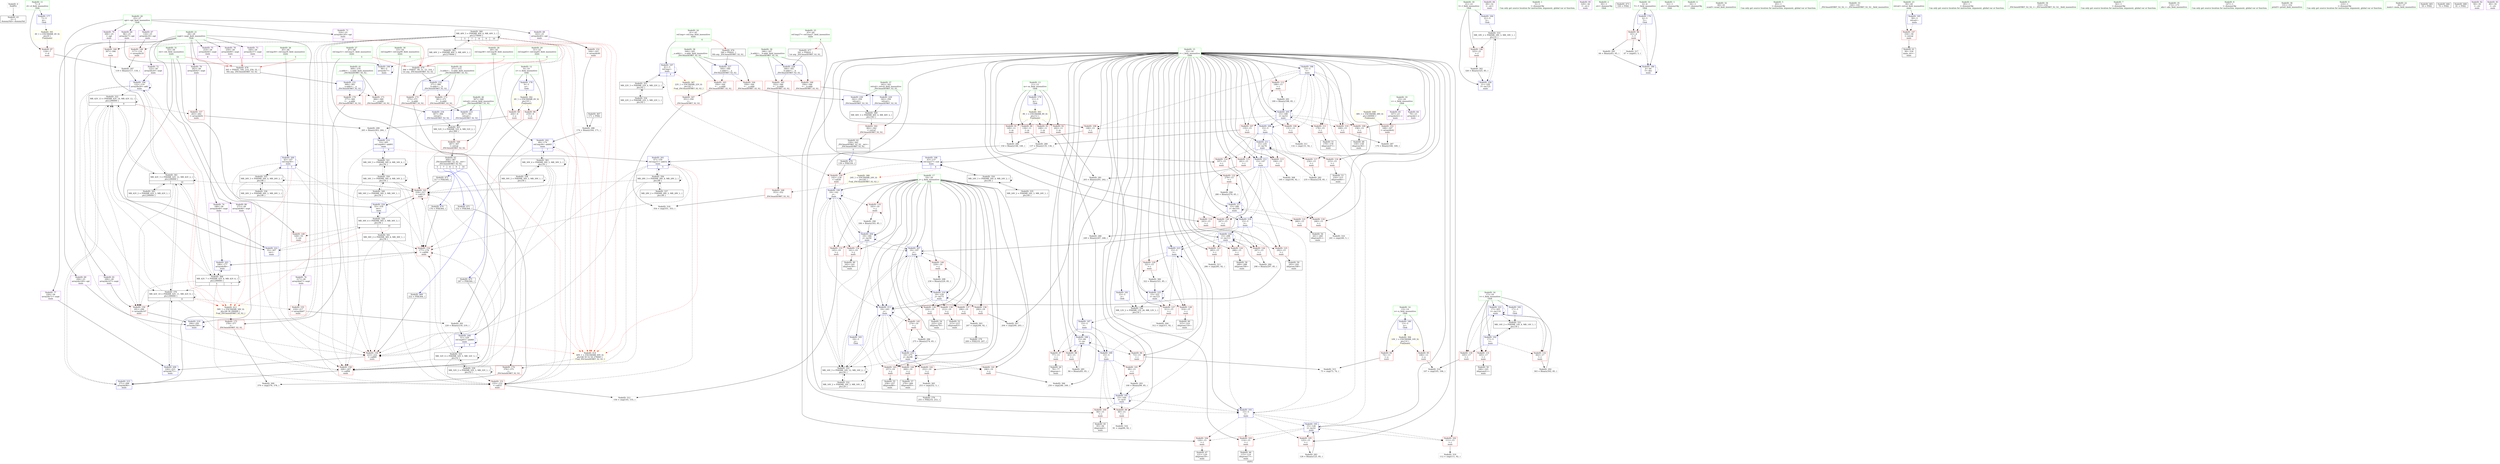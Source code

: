 digraph "SVFG" {
	label="SVFG";

	Node0x557adaa26780 [shape=record,color=grey,label="{NodeID: 0\nNullPtr}"];
	Node0x557adaa26780 -> Node0x557adaa54e90[style=solid];
	Node0x557adaa82630 [shape=record,color=black,label="{NodeID: 360\nMR_40V_5 = PHI(MR_40V_6, MR_40V_3, )\npts\{270000 \}\n|{|<s11>5|<s12>7|<s13>8|<s14>9|<s15>10}}"];
	Node0x557adaa82630 -> Node0x557adaa5c4e0[style=dashed];
	Node0x557adaa82630 -> Node0x557adaa5c680[style=dashed];
	Node0x557adaa82630 -> Node0x557adaa5c750[style=dashed];
	Node0x557adaa82630 -> Node0x557adaa5c8f0[style=dashed];
	Node0x557adaa82630 -> Node0x557adaa5ca90[style=dashed];
	Node0x557adaa82630 -> Node0x557adaa5cc30[style=dashed];
	Node0x557adaa82630 -> Node0x557adaa5cdd0[style=dashed];
	Node0x557adaa82630 -> Node0x557adaa5cea0[style=dashed];
	Node0x557adaa82630 -> Node0x557adaa60f80[style=dashed];
	Node0x557adaa82630 -> Node0x557adaa7cc30[style=dashed];
	Node0x557adaa82630 -> Node0x557adaa82630[style=dashed];
	Node0x557adaa82630:s11 -> Node0x557adaa8ef90[style=dashed,color=red];
	Node0x557adaa82630:s12 -> Node0x557adaa8ef90[style=dashed,color=red];
	Node0x557adaa82630:s13 -> Node0x557adaa8ef90[style=dashed,color=red];
	Node0x557adaa82630:s14 -> Node0x557adaa8ef90[style=dashed,color=red];
	Node0x557adaa82630:s15 -> Node0x557adaa8ef90[style=dashed,color=red];
	Node0x557adaa58b50 [shape=record,color=blue,label="{NodeID: 194\n122\<--119\narrayidx20\<--add\nmain\n}"];
	Node0x557adaa58b50 -> Node0x557adaa5cd00[style=dashed];
	Node0x557adaa58b50 -> Node0x557adaa58b50[style=dashed];
	Node0x557adaa58b50 -> Node0x557adaa76830[style=dashed];
	Node0x557adaa58b50 -> Node0x557adaa82b30[style=dashed];
	Node0x557adaa58b50 -> Node0x557adaa76020[style=dashed];
	Node0x557adaa58b50 -> Node0x557adaa87e40[style=dashed];
	Node0x557adaa55ec0 [shape=record,color=red,label="{NodeID: 111\n178\<--15\n\<--i\nmain\n}"];
	Node0x557adaa55ec0 -> Node0x557adaa56520[style=solid];
	Node0x557adaa282e0 [shape=record,color=green,label="{NodeID: 28\n49\<--50\nref.tmp38\<--ref.tmp38_field_insensitive\nmain\n|{|<s1>7}}"];
	Node0x557adaa282e0 -> Node0x557adaa591d0[style=solid];
	Node0x557adaa282e0:s1 -> Node0x557adaaaf990[style=solid,color=red];
	Node0x557adaaaeb90 [shape=record,color=black,label="{NodeID: 471\n152 = PHI(364, )\n}"];
	Node0x557adaaaeb90 -> Node0x557adaa5c680[style=solid];
	Node0x557adaa5ff70 [shape=record,color=yellow,style=double,label="{NodeID: 388\n24V_1 = ENCHI(MR_24V_0)\npts\{44 \}\nFun[_ZSt3maxIiERKT_S2_S2_]}"];
	Node0x557adaa5ff70 -> Node0x557adaa5d450[style=dashed];
	Node0x557adaa684c0 [shape=record,color=grey,label="{NodeID: 305\n253 = cmp(252, 5, )\n}"];
	Node0x557adaa684c0 -> Node0x557ada711130[style=solid];
	Node0x557adaa611f0 [shape=record,color=blue,label="{NodeID: 222\n55\<--307\nret\<--\nmain\n}"];
	Node0x557adaa611f0 -> Node0x557adaa78630[style=dashed];
	Node0x557adaa5bcc0 [shape=record,color=red,label="{NodeID: 139\n224\<--19\n\<--j\nmain\n}"];
	Node0x557adaa5bcc0 -> Node0x557adaa56790[style=solid];
	Node0x557adaa56930 [shape=record,color=black,label="{NodeID: 56\n261\<--260\nidxprom91\<--\nmain\n}"];
	Node0x557adaa79f30 [shape=record,color=black,label="{NodeID: 333\nMR_18V_2 = PHI(MR_18V_3, MR_18V_1, )\npts\{22 \}\n}"];
	Node0x557adaa79f30 -> Node0x557adaa5c270[style=dashed];
	Node0x557adaa79f30 -> Node0x557adaa61530[style=dashed];
	Node0x557adaa5d380 [shape=record,color=red,label="{NodeID: 167\n351\<--350\n\<--\n_ZSt3maxIiERKT_S2_S2_\n}"];
	Node0x557adaa5d380 -> Node0x557adaa69840[style=solid];
	Node0x557adaa57ff0 [shape=record,color=purple,label="{NodeID: 84\n69\<--32\n\<--.str.1\nmain\n}"];
	Node0x557adaa40b00 [shape=record,color=green,label="{NodeID: 1\n5\<--1\n\<--dummyObj\nCan only get source location for instruction, argument, global var or function.}"];
	Node0x557adaa82b30 [shape=record,color=black,label="{NodeID: 361\nMR_42V_3 = PHI(MR_42V_12, MR_42V_2, )\npts\{290000 \}\n|{|<s8>10}}"];
	Node0x557adaa82b30 -> Node0x557adaa5cd00[style=dashed];
	Node0x557adaa82b30 -> Node0x557adaa5cea0[style=dashed];
	Node0x557adaa82b30 -> Node0x557adaa58b50[style=dashed];
	Node0x557adaa82b30 -> Node0x557adaa76830[style=dashed];
	Node0x557adaa82b30 -> Node0x557adaa7d130[style=dashed];
	Node0x557adaa82b30 -> Node0x557adaa82b30[style=dashed];
	Node0x557adaa82b30 -> Node0x557adaa76020[style=dashed];
	Node0x557adaa82b30 -> Node0x557adaa87e40[style=dashed];
	Node0x557adaa82b30:s8 -> Node0x557adaa8ee80[style=dashed,color=red];
	Node0x557ada711130 [shape=record,color=black,label="{NodeID: 278\n255 = PHI(210, 253, )\n}"];
	Node0x557adaa58c20 [shape=record,color=blue,label="{NodeID: 195\n15\<--126\ni\<--inc22\nmain\n}"];
	Node0x557adaa58c20 -> Node0x557adaa55770[style=dashed];
	Node0x557adaa58c20 -> Node0x557adaa55840[style=dashed];
	Node0x557adaa58c20 -> Node0x557adaa55910[style=dashed];
	Node0x557adaa58c20 -> Node0x557adaa559e0[style=dashed];
	Node0x557adaa58c20 -> Node0x557adaa58c20[style=dashed];
	Node0x557adaa58c20 -> Node0x557adaa58cf0[style=dashed];
	Node0x557adaa55f90 [shape=record,color=red,label="{NodeID: 112\n188\<--15\n\<--i\nmain\n}"];
	Node0x557adaa55f90 -> Node0x557adaa66fc0[style=solid];
	Node0x557adaa283b0 [shape=record,color=green,label="{NodeID: 29\n51\<--52\nref.tmp65\<--ref.tmp65_field_insensitive\nmain\n|{|<s1>8}}"];
	Node0x557adaa283b0 -> Node0x557adaa596b0[style=solid];
	Node0x557adaa283b0:s1 -> Node0x557adaaaf990[style=solid,color=red];
	Node0x557adaaaecd0 [shape=record,color=black,label="{NodeID: 472\n317 = PHI(364, )\n}"];
	Node0x557adaaaecd0 -> Node0x557adaa5cea0[style=solid];
	Node0x557adaa68640 [shape=record,color=grey,label="{NodeID: 306\n250 = cmp(246, 249, )\n}"];
	Node0x557adaa612c0 [shape=record,color=blue,label="{NodeID: 223\n15\<--5\ni\<--\nmain\n}"];
	Node0x557adaa612c0 -> Node0x557adaa5b300[style=dashed];
	Node0x557adaa612c0 -> Node0x557adaa5b3d0[style=dashed];
	Node0x557adaa612c0 -> Node0x557adaa5b4a0[style=dashed];
	Node0x557adaa612c0 -> Node0x557adaa61460[style=dashed];
	Node0x557adaa612c0 -> Node0x557adaa79030[style=dashed];
	Node0x557adaa5bd90 [shape=record,color=red,label="{NodeID: 140\n229\<--19\n\<--j\nmain\n}"];
	Node0x557adaa5bd90 -> Node0x557adaa67a40[style=solid];
	Node0x557adaa56a00 [shape=record,color=black,label="{NodeID: 57\n270\<--269\nidxprom95\<--\nmain\n}"];
	Node0x557adaa7a430 [shape=record,color=black,label="{NodeID: 334\nMR_22V_2 = PHI(MR_22V_3, MR_22V_1, )\npts\{42 \}\n}"];
	Node0x557adaa7a430 -> Node0x557adaa80330[style=dashed];
	Node0x557adaa5d450 [shape=record,color=red,label="{NodeID: 168\n353\<--352\n\<--\n_ZSt3maxIiERKT_S2_S2_\n}"];
	Node0x557adaa5d450 -> Node0x557adaa69840[style=solid];
	Node0x557adaa580c0 [shape=record,color=purple,label="{NodeID: 85\n329\<--34\n\<--.str.2\nmain\n}"];
	Node0x557adaa4a090 [shape=record,color=green,label="{NodeID: 2\n30\<--1\n.str\<--dummyObj\nGlob }"];
	Node0x557adaa59a00 [shape=record,color=black,label="{NodeID: 279\n209 = PHI(210, 207, )\n}"];
	Node0x557adaa58cf0 [shape=record,color=blue,label="{NodeID: 196\n15\<--5\ni\<--\nmain\n}"];
	Node0x557adaa58cf0 -> Node0x557adaa55ab0[style=dashed];
	Node0x557adaa58cf0 -> Node0x557adaa55b80[style=dashed];
	Node0x557adaa58cf0 -> Node0x557adaa55c50[style=dashed];
	Node0x557adaa58cf0 -> Node0x557adaa55d20[style=dashed];
	Node0x557adaa58cf0 -> Node0x557adaa55df0[style=dashed];
	Node0x557adaa58cf0 -> Node0x557adaa55ec0[style=dashed];
	Node0x557adaa58cf0 -> Node0x557adaa55f90[style=dashed];
	Node0x557adaa58cf0 -> Node0x557adaa59440[style=dashed];
	Node0x557adaa58cf0 -> Node0x557adaa59510[style=dashed];
	Node0x557adaa56060 [shape=record,color=red,label="{NodeID: 113\n194\<--15\n\<--i\nmain\n}"];
	Node0x557adaa56060 -> Node0x557adaa68940[style=solid];
	Node0x557adaa28480 [shape=record,color=green,label="{NodeID: 30\n53\<--54\nref.tmp90\<--ref.tmp90_field_insensitive\nmain\n|{|<s1>9}}"];
	Node0x557adaa28480 -> Node0x557adaa60b70[style=solid];
	Node0x557adaa28480:s1 -> Node0x557adaaaf990[style=solid,color=red];
	Node0x557adaaaee10 [shape=record,color=black,label="{NodeID: 473\n330 = PHI()\n}"];
	Node0x557adaa687c0 [shape=record,color=grey,label="{NodeID: 307\n204 = cmp(200, 203, )\n}"];
	Node0x557adaa61390 [shape=record,color=blue,label="{NodeID: 224\n55\<--318\nret\<--\nmain\n}"];
	Node0x557adaa61390 -> Node0x557adaa78630[style=dashed];
	Node0x557adaa5be60 [shape=record,color=red,label="{NodeID: 141\n246\<--19\n\<--j\nmain\n}"];
	Node0x557adaa5be60 -> Node0x557adaa68640[style=solid];
	Node0x557adaa56ad0 [shape=record,color=black,label="{NodeID: 58\n289\<--288\nidxprom106\<--\nmain\n}"];
	Node0x557adaa7a930 [shape=record,color=black,label="{NodeID: 335\nMR_24V_2 = PHI(MR_24V_3, MR_24V_1, )\npts\{44 \}\n}"];
	Node0x557adaa7a930 -> Node0x557adaa80830[style=dashed];
	Node0x557adaa5d520 [shape=record,color=red,label="{NodeID: 169\n387\<--367\n\<--retval\n_ZSt3minIiERKT_S2_S2_\n}"];
	Node0x557adaa5d520 -> Node0x557adaa56ee0[style=solid];
	Node0x557adaa58190 [shape=record,color=red,label="{NodeID: 86\n63\<--4\n\<--T\nmain\n}"];
	Node0x557adaa58190 -> Node0x557adaa675c0[style=solid];
	Node0x557adaa58190 -> Node0x557adaa696c0[style=solid];
	Node0x557adaa4a120 [shape=record,color=green,label="{NodeID: 3\n32\<--1\n.str.1\<--dummyObj\nGlob }"];
	Node0x557adaa83530 [shape=record,color=black,label="{NodeID: 363\nMR_52V_3 = PHI(MR_52V_4, MR_52V_2, )\npts\{368 \}\n}"];
	Node0x557adaa83530 -> Node0x557adaa5d520[style=dashed];
	Node0x557adaa59fa0 [shape=record,color=grey,label="{NodeID: 280\n249 = Binary(247, 248, )\n}"];
	Node0x557adaa59fa0 -> Node0x557adaa68640[style=solid];
	Node0x557adaa58dc0 [shape=record,color=blue,label="{NodeID: 197\n41\<--5\nref.tmp\<--\nmain\n|{|<s3>4}}"];
	Node0x557adaa58dc0 -> Node0x557adaa5c5b0[style=dashed];
	Node0x557adaa58dc0 -> Node0x557adaa58dc0[style=dashed];
	Node0x557adaa58dc0 -> Node0x557adaa80330[style=dashed];
	Node0x557adaa58dc0:s3 -> Node0x557adaa5fe90[style=dashed,color=red];
	Node0x557adaa56130 [shape=record,color=red,label="{NodeID: 114\n197\<--15\n\<--i\nmain\n}"];
	Node0x557adaa56130 -> Node0x557adaa595e0[style=solid];
	Node0x557adaa28550 [shape=record,color=green,label="{NodeID: 31\n55\<--56\nret\<--ret_field_insensitive\nmain\n|{|<s3>10}}"];
	Node0x557adaa28550 -> Node0x557adaa5c410[style=solid];
	Node0x557adaa28550 -> Node0x557adaa611f0[style=solid];
	Node0x557adaa28550 -> Node0x557adaa61390[style=solid];
	Node0x557adaa28550:s3 -> Node0x557adaaaf510[style=solid,color=red];
	Node0x557adaaaeee0 [shape=record,color=black,label="{NodeID: 474\n176 = PHI(364, )\n}"];
	Node0x557adaaaeee0 -> Node0x557adaa5c8f0[style=solid];
	Node0x557adaa60240 [shape=record,color=yellow,style=double,label="{NodeID: 391\n4V_1 = ENCHI(MR_4V_0)\npts\{8 \}\nFun[main]}"];
	Node0x557adaa60240 -> Node0x557adaa58260[style=dashed];
	Node0x557adaa68940 [shape=record,color=grey,label="{NodeID: 308\n195 = cmp(194, 92, )\n}"];
	Node0x557adaa61460 [shape=record,color=blue,label="{NodeID: 225\n15\<--322\ni\<--inc123\nmain\n}"];
	Node0x557adaa61460 -> Node0x557adaa5b300[style=dashed];
	Node0x557adaa61460 -> Node0x557adaa5b3d0[style=dashed];
	Node0x557adaa61460 -> Node0x557adaa5b4a0[style=dashed];
	Node0x557adaa61460 -> Node0x557adaa61460[style=dashed];
	Node0x557adaa61460 -> Node0x557adaa79030[style=dashed];
	Node0x557adaa5bf30 [shape=record,color=red,label="{NodeID: 142\n252\<--19\n\<--j\nmain\n}"];
	Node0x557adaa5bf30 -> Node0x557adaa684c0[style=solid];
	Node0x557adaa56ba0 [shape=record,color=black,label="{NodeID: 59\n293\<--292\nidxprom108\<--\nmain\n}"];
	Node0x557adaa7ae30 [shape=record,color=black,label="{NodeID: 336\nMR_26V_2 = PHI(MR_26V_3, MR_26V_1, )\npts\{46 \}\n}"];
	Node0x557adaa7ae30 -> Node0x557adaa80d30[style=dashed];
	Node0x557adaa5d5f0 [shape=record,color=red,label="{NodeID: 170\n377\<--369\n\<--__a.addr\n_ZSt3minIiERKT_S2_S2_\n}"];
	Node0x557adaa5d5f0 -> Node0x557adaa5da00[style=solid];
	Node0x557adaa58260 [shape=record,color=red,label="{NodeID: 87\n118\<--7\n\<--d\nmain\n}"];
	Node0x557adaa58260 -> Node0x557adaa678c0[style=solid];
	Node0x557adaa27020 [shape=record,color=green,label="{NodeID: 4\n34\<--1\n.str.2\<--dummyObj\nGlob }"];
	Node0x557adaa5a120 [shape=record,color=grey,label="{NodeID: 281\n203 = Binary(201, 202, )\n}"];
	Node0x557adaa5a120 -> Node0x557adaa687c0[style=solid];
	Node0x557adaa58e90 [shape=record,color=blue,label="{NodeID: 198\n43\<--137\nref.tmp27\<--sub\nmain\n|{|<s3>4}}"];
	Node0x557adaa58e90 -> Node0x557adaa5c5b0[style=dashed];
	Node0x557adaa58e90 -> Node0x557adaa58e90[style=dashed];
	Node0x557adaa58e90 -> Node0x557adaa80830[style=dashed];
	Node0x557adaa58e90:s3 -> Node0x557adaa5ff70[style=dashed,color=red];
	Node0x557adaa56200 [shape=record,color=red,label="{NodeID: 115\n201\<--15\n\<--i\nmain\n}"];
	Node0x557adaa56200 -> Node0x557adaa5a120[style=solid];
	Node0x557adaa28620 [shape=record,color=green,label="{NodeID: 32\n60\<--61\nscanf\<--scanf_field_insensitive\n}"];
	Node0x557adaaaf050 [shape=record,color=black,label="{NodeID: 475\n267 = PHI(364, )\n}"];
	Node0x557adaaaf050 -> Node0x557adaa5cc30[style=solid];
	Node0x557adaa60320 [shape=record,color=yellow,style=double,label="{NodeID: 392\n6V_1 = ENCHI(MR_6V_0)\npts\{10 \}\nFun[main]}"];
	Node0x557adaa60320 -> Node0x557adaa58330[style=dashed];
	Node0x557adaa60320 -> Node0x557adaa58400[style=dashed];
	Node0x557adaa68ac0 [shape=record,color=grey,label="{NodeID: 309\n379 = cmp(376, 378, )\n}"];
	Node0x557adaa61530 [shape=record,color=blue,label="{NodeID: 226\n21\<--326\nI\<--inc125\nmain\n}"];
	Node0x557adaa61530 -> Node0x557adaa79f30[style=dashed];
	Node0x557adaa5c000 [shape=record,color=red,label="{NodeID: 143\n257\<--19\n\<--j\nmain\n}"];
	Node0x557adaa5c000 -> Node0x557adaa56860[style=solid];
	Node0x557adaa56c70 [shape=record,color=black,label="{NodeID: 60\n315\<--314\nidxprom119\<--\nmain\n}"];
	Node0x557adaa7b330 [shape=record,color=black,label="{NodeID: 337\nMR_28V_2 = PHI(MR_28V_3, MR_28V_1, )\npts\{48 \}\n}"];
	Node0x557adaa7b330 -> Node0x557adaa81230[style=dashed];
	Node0x557adaa5d6c0 [shape=record,color=red,label="{NodeID: 171\n384\<--369\n\<--__a.addr\n_ZSt3minIiERKT_S2_S2_\n}"];
	Node0x557adaa5d6c0 -> Node0x557adaa61bb0[style=solid];
	Node0x557adaa58330 [shape=record,color=red,label="{NodeID: 88\n219\<--9\n\<--e\nmain\n}"];
	Node0x557adaa58330 -> Node0x557adaa67ec0[style=solid];
	Node0x557adaa26150 [shape=record,color=green,label="{NodeID: 5\n65\<--1\n\<--dummyObj\nCan only get source location for instruction, argument, global var or function.}"];
	Node0x557adaa5a2a0 [shape=record,color=grey,label="{NodeID: 282\n235 = Binary(234, 85, )\n}"];
	Node0x557adaa5a2a0 -> Node0x557adaa59920[style=solid];
	Node0x557adaa58f60 [shape=record,color=blue,label="{NodeID: 199\n19\<--142\nj\<--\nmain\n}"];
	Node0x557adaa58f60 -> Node0x557adaa5b7e0[style=dashed];
	Node0x557adaa58f60 -> Node0x557adaa5b8b0[style=dashed];
	Node0x557adaa58f60 -> Node0x557adaa5b980[style=dashed];
	Node0x557adaa58f60 -> Node0x557adaa58f60[style=dashed];
	Node0x557adaa58f60 -> Node0x557adaa59370[style=dashed];
	Node0x557adaa58f60 -> Node0x557adaa595e0[style=dashed];
	Node0x557adaa58f60 -> Node0x557adaa60aa0[style=dashed];
	Node0x557adaa58f60 -> Node0x557adaa7fe30[style=dashed];
	Node0x557adaa5aa10 [shape=record,color=red,label="{NodeID: 116\n215\<--15\n\<--i\nmain\n}"];
	Node0x557adaa5aa10 -> Node0x557adaa566c0[style=solid];
	Node0x557adaa28720 [shape=record,color=green,label="{NodeID: 33\n140\<--141\n_ZSt3maxIiERKT_S2_S2_\<--_ZSt3maxIiERKT_S2_S2__field_insensitive\n}"];
	Node0x557adaaaf290 [shape=record,color=black,label="{NodeID: 476\n340 = PHI(41, )\n0th arg _ZSt3maxIiERKT_S2_S2_ }"];
	Node0x557adaaaf290 -> Node0x557adaa61600[style=solid];
	Node0x557adaa60400 [shape=record,color=yellow,style=double,label="{NodeID: 393\n8V_1 = ENCHI(MR_8V_0)\npts\{12 \}\nFun[main]}"];
	Node0x557adaa60400 -> Node0x557adaa584d0[style=dashed];
	Node0x557adaa60400 -> Node0x557adaa585a0[style=dashed];
	Node0x557adaa60400 -> Node0x557adaa58670[style=dashed];
	Node0x557adaa60400 -> Node0x557adaa58740[style=dashed];
	Node0x557adaa68c40 [shape=record,color=grey,label="{NodeID: 310\n241 = cmp(240, 5, )\n}"];
	Node0x557adaa61600 [shape=record,color=blue,label="{NodeID: 227\n344\<--340\n__a.addr\<--__a\n_ZSt3maxIiERKT_S2_S2_\n}"];
	Node0x557adaa61600 -> Node0x557adaa5d040[style=dashed];
	Node0x557adaa61600 -> Node0x557adaa5d110[style=dashed];
	Node0x557adaa5c0d0 [shape=record,color=red,label="{NodeID: 144\n269\<--19\n\<--j\nmain\n}"];
	Node0x557adaa5c0d0 -> Node0x557adaa56a00[style=solid];
	Node0x557adaa56d40 [shape=record,color=black,label="{NodeID: 61\n38\<--334\nmain_ret\<--\nmain\n}"];
	Node0x557adaa7b830 [shape=record,color=black,label="{NodeID: 338\nMR_30V_2 = PHI(MR_30V_3, MR_30V_1, )\npts\{50 \}\n}"];
	Node0x557adaa7b830 -> Node0x557adaa5cea0[style=dashed];
	Node0x557adaa7b830 -> Node0x557adaa7b830[style=dashed];
	Node0x557adaa7b830 -> Node0x557adaa8a140[style=dashed];
	Node0x557adaa5d790 [shape=record,color=red,label="{NodeID: 172\n375\<--371\n\<--__b.addr\n_ZSt3minIiERKT_S2_S2_\n}"];
	Node0x557adaa5d790 -> Node0x557adaa5d930[style=solid];
	Node0x557adaa58400 [shape=record,color=red,label="{NodeID: 89\n264\<--9\n\<--e\nmain\n}"];
	Node0x557adaa58400 -> Node0x557adaa67bc0[style=solid];
	Node0x557adaa26210 [shape=record,color=green,label="{NodeID: 6\n85\<--1\n\<--dummyObj\nCan only get source location for instruction, argument, global var or function.}"];
	Node0x557adaa5a420 [shape=record,color=grey,label="{NodeID: 283\n126 = Binary(125, 85, )\n}"];
	Node0x557adaa5a420 -> Node0x557adaa58c20[style=solid];
	Node0x557adaa59030 [shape=record,color=blue,label="{NodeID: 200\n45\<--147\nref.tmp30\<--\nmain\n|{|<s6>5}}"];
	Node0x557adaa59030 -> Node0x557adaa5c680[style=dashed];
	Node0x557adaa59030 -> Node0x557adaa5c8f0[style=dashed];
	Node0x557adaa59030 -> Node0x557adaa5ca90[style=dashed];
	Node0x557adaa59030 -> Node0x557adaa5cc30[style=dashed];
	Node0x557adaa59030 -> Node0x557adaa59030[style=dashed];
	Node0x557adaa59030 -> Node0x557adaa80d30[style=dashed];
	Node0x557adaa59030:s6 -> Node0x557adaa8ee80[style=dashed,color=red];
	Node0x557adaa5aae0 [shape=record,color=red,label="{NodeID: 117\n234\<--15\n\<--i\nmain\n}"];
	Node0x557adaa5aae0 -> Node0x557adaa5a2a0[style=solid];
	Node0x557adaa28820 [shape=record,color=green,label="{NodeID: 34\n153\<--154\n_ZSt3minIiERKT_S2_S2_\<--_ZSt3minIiERKT_S2_S2__field_insensitive\n}"];
	Node0x557adaaaf3d0 [shape=record,color=black,label="{NodeID: 477\n341 = PHI(43, )\n1st arg _ZSt3maxIiERKT_S2_S2_ }"];
	Node0x557adaaaf3d0 -> Node0x557adaa616d0[style=solid];
	Node0x557adaa604e0 [shape=record,color=yellow,style=double,label="{NodeID: 394\n10V_1 = ENCHI(MR_10V_0)\npts\{14 \}\nFun[main]}"];
	Node0x557adaa604e0 -> Node0x557adaa58810[style=dashed];
	Node0x557adaa604e0 -> Node0x557adaa588e0[style=dashed];
	Node0x557adaa68dc0 [shape=record,color=grey,label="{NodeID: 311\n132 = cmp(131, 92, )\n}"];
	Node0x557adaa616d0 [shape=record,color=blue,label="{NodeID: 228\n346\<--341\n__b.addr\<--__b\n_ZSt3maxIiERKT_S2_S2_\n}"];
	Node0x557adaa616d0 -> Node0x557adaa5d1e0[style=dashed];
	Node0x557adaa616d0 -> Node0x557adaa5d2b0[style=dashed];
	Node0x557adaa5c1a0 [shape=record,color=red,label="{NodeID: 145\n274\<--19\n\<--j\nmain\n}"];
	Node0x557adaa5c1a0 -> Node0x557adaa67740[style=solid];
	Node0x557adaa56e10 [shape=record,color=black,label="{NodeID: 62\n339\<--362\n_ZSt3maxIiERKT_S2_S2__ret\<--\n_ZSt3maxIiERKT_S2_S2_\n|{<s0>4}}"];
	Node0x557adaa56e10:s0 -> Node0x557adaaaea90[style=solid,color=blue];
	Node0x557adaa7bd30 [shape=record,color=black,label="{NodeID: 339\nMR_32V_2 = PHI(MR_32V_3, MR_32V_1, )\npts\{52 \}\n}"];
	Node0x557adaa7bd30 -> Node0x557adaa5c680[style=dashed];
	Node0x557adaa7bd30 -> Node0x557adaa5c8f0[style=dashed];
	Node0x557adaa7bd30 -> Node0x557adaa5cea0[style=dashed];
	Node0x557adaa7bd30 -> Node0x557adaa77730[style=dashed];
	Node0x557adaa7bd30 -> Node0x557adaa7bd30[style=dashed];
	Node0x557adaa5d860 [shape=record,color=red,label="{NodeID: 173\n381\<--371\n\<--__b.addr\n_ZSt3minIiERKT_S2_S2_\n}"];
	Node0x557adaa5d860 -> Node0x557adaa61ae0[style=solid];
	Node0x557adaa584d0 [shape=record,color=red,label="{NodeID: 90\n136\<--11\n\<--m\nmain\n}"];
	Node0x557adaa584d0 -> Node0x557adaa66cc0[style=solid];
	Node0x557adaa262d0 [shape=record,color=green,label="{NodeID: 7\n92\<--1\n\<--dummyObj\nCan only get source location for instruction, argument, global var or function.}"];
	Node0x557adaa5a5a0 [shape=record,color=grey,label="{NodeID: 284\n298 = Binary(297, 85, )\n}"];
	Node0x557adaa5a5a0 -> Node0x557adaa61050[style=solid];
	Node0x557adaa59100 [shape=record,color=blue,label="{NodeID: 201\n47\<--150\nref.tmp31\<--add32\nmain\n|{|<s6>5}}"];
	Node0x557adaa59100 -> Node0x557adaa5c680[style=dashed];
	Node0x557adaa59100 -> Node0x557adaa5c8f0[style=dashed];
	Node0x557adaa59100 -> Node0x557adaa5ca90[style=dashed];
	Node0x557adaa59100 -> Node0x557adaa5cc30[style=dashed];
	Node0x557adaa59100 -> Node0x557adaa59100[style=dashed];
	Node0x557adaa59100 -> Node0x557adaa81230[style=dashed];
	Node0x557adaa59100:s6 -> Node0x557adaa8ef90[style=dashed,color=red];
	Node0x557adaa5abb0 [shape=record,color=red,label="{NodeID: 118\n240\<--15\n\<--i\nmain\n}"];
	Node0x557adaa5abb0 -> Node0x557adaa68c40[style=solid];
	Node0x557adaa28920 [shape=record,color=green,label="{NodeID: 35\n172\<--173\nabs\<--abs_field_insensitive\n}"];
	Node0x557adaaaf510 [shape=record,color=black,label="{NodeID: 478\n365 = PHI(45, 160, 214, 259, 55, )\n0th arg _ZSt3minIiERKT_S2_S2_ }"];
	Node0x557adaaaf510 -> Node0x557adaa61940[style=solid];
	Node0x557adaa68f40 [shape=record,color=grey,label="{NodeID: 312\n156 = cmp(145, 155, )\n}"];
	Node0x557adaa617a0 [shape=record,color=blue,label="{NodeID: 229\n342\<--356\nretval\<--\n_ZSt3maxIiERKT_S2_S2_\n}"];
	Node0x557adaa617a0 -> Node0x557adaa76110[style=dashed];
	Node0x557adaa5c270 [shape=record,color=red,label="{NodeID: 146\n325\<--21\n\<--I\nmain\n}"];
	Node0x557adaa5c270 -> Node0x557adaa68040[style=solid];
	Node0x557adaa56ee0 [shape=record,color=black,label="{NodeID: 63\n364\<--387\n_ZSt3minIiERKT_S2_S2__ret\<--\n_ZSt3minIiERKT_S2_S2_\n|{<s0>5|<s1>7|<s2>8|<s3>9|<s4>10}}"];
	Node0x557adaa56ee0:s0 -> Node0x557adaaaeb90[style=solid,color=blue];
	Node0x557adaa56ee0:s1 -> Node0x557adaaaeee0[style=solid,color=blue];
	Node0x557adaa56ee0:s2 -> Node0x557adaaae8d0[style=solid,color=blue];
	Node0x557adaa56ee0:s3 -> Node0x557adaaaf050[style=solid,color=blue];
	Node0x557adaa56ee0:s4 -> Node0x557adaaaecd0[style=solid,color=blue];
	Node0x557adaa7c230 [shape=record,color=black,label="{NodeID: 340\nMR_34V_2 = PHI(MR_34V_3, MR_34V_1, )\npts\{54 \}\n}"];
	Node0x557adaa7c230 -> Node0x557adaa82130[style=dashed];
	Node0x557adaa5d930 [shape=record,color=red,label="{NodeID: 174\n376\<--375\n\<--\n_ZSt3minIiERKT_S2_S2_\n}"];
	Node0x557adaa5d930 -> Node0x557adaa68ac0[style=solid];
	Node0x557adaa585a0 [shape=record,color=red,label="{NodeID: 91\n149\<--11\n\<--m\nmain\n}"];
	Node0x557adaa585a0 -> Node0x557adaa5a8a0[style=solid];
	Node0x557adaa26390 [shape=record,color=green,label="{NodeID: 8\n147\<--1\n\<--dummyObj\nCan only get source location for instruction, argument, global var or function.}"];
	Node0x557adaa76020 [shape=record,color=black,label="{NodeID: 368\nMR_42V_7 = PHI(MR_42V_8, MR_42V_6, )\npts\{290000 \}\n|{|<s8>5|<s9>7}}"];
	Node0x557adaa76020 -> Node0x557adaa5c680[style=dashed];
	Node0x557adaa76020 -> Node0x557adaa5c8f0[style=dashed];
	Node0x557adaa76020 -> Node0x557adaa5cd00[style=dashed];
	Node0x557adaa76020 -> Node0x557adaa592a0[style=dashed];
	Node0x557adaa76020 -> Node0x557adaa76830[style=dashed];
	Node0x557adaa76020 -> Node0x557adaa82b30[style=dashed];
	Node0x557adaa76020 -> Node0x557adaa76020[style=dashed];
	Node0x557adaa76020 -> Node0x557adaa87e40[style=dashed];
	Node0x557adaa76020:s8 -> Node0x557adaa8ee80[style=dashed,color=red];
	Node0x557adaa76020:s9 -> Node0x557adaa8ee80[style=dashed,color=red];
	Node0x557adaa5a720 [shape=record,color=grey,label="{NodeID: 285\n84 = Binary(83, 85, )\n}"];
	Node0x557adaa5a720 -> Node0x557adaa5e640[style=solid];
	Node0x557adaa591d0 [shape=record,color=blue,label="{NodeID: 202\n49\<--174\nref.tmp38\<--add45\nmain\n|{|<s4>7}}"];
	Node0x557adaa591d0 -> Node0x557adaa5c680[style=dashed];
	Node0x557adaa591d0 -> Node0x557adaa5c8f0[style=dashed];
	Node0x557adaa591d0 -> Node0x557adaa591d0[style=dashed];
	Node0x557adaa591d0 -> Node0x557adaa8a140[style=dashed];
	Node0x557adaa591d0:s4 -> Node0x557adaa8ef90[style=dashed,color=red];
	Node0x557adaa5ac80 [shape=record,color=red,label="{NodeID: 119\n243\<--15\n\<--i\nmain\n}"];
	Node0x557adaa5ac80 -> Node0x557adaa60aa0[style=solid];
	Node0x557adaa28a20 [shape=record,color=green,label="{NodeID: 36\n331\<--332\nprintf\<--printf_field_insensitive\n}"];
	Node0x557adaaaf990 [shape=record,color=black,label="{NodeID: 479\n366 = PHI(47, 49, 51, 53, 316, )\n1st arg _ZSt3minIiERKT_S2_S2_ }"];
	Node0x557adaaaf990 -> Node0x557adaa61a10[style=solid];
	Node0x557adaa690c0 [shape=record,color=grey,label="{NodeID: 313\n286 = cmp(285, 92, )\n}"];
	Node0x557adaa61870 [shape=record,color=blue,label="{NodeID: 230\n342\<--359\nretval\<--\n_ZSt3maxIiERKT_S2_S2_\n}"];
	Node0x557adaa61870 -> Node0x557adaa76110[style=dashed];
	Node0x557adaa5c340 [shape=record,color=red,label="{NodeID: 147\n334\<--39\n\<--retval\nmain\n}"];
	Node0x557adaa5c340 -> Node0x557adaa56d40[style=solid];
	Node0x557adaa56fb0 [shape=record,color=purple,label="{NodeID: 64\n79\<--23\narrayidx\<--v\nmain\n}"];
	Node0x557adaa7c730 [shape=record,color=black,label="{NodeID: 341\nMR_36V_2 = PHI(MR_36V_4, MR_36V_1, )\npts\{56 \}\n}"];
	Node0x557adaa7c730 -> Node0x557adaa5c680[style=dashed];
	Node0x557adaa7c730 -> Node0x557adaa5c8f0[style=dashed];
	Node0x557adaa7c730 -> Node0x557adaa5ca90[style=dashed];
	Node0x557adaa7c730 -> Node0x557adaa5cc30[style=dashed];
	Node0x557adaa7c730 -> Node0x557adaa611f0[style=dashed];
	Node0x557adaa5da00 [shape=record,color=red,label="{NodeID: 175\n378\<--377\n\<--\n_ZSt3minIiERKT_S2_S2_\n}"];
	Node0x557adaa5da00 -> Node0x557adaa68ac0[style=solid];
	Node0x557adaa58670 [shape=record,color=red,label="{NodeID: 92\n202\<--11\n\<--m\nmain\n}"];
	Node0x557adaa58670 -> Node0x557adaa5a120[style=solid];
	Node0x557adaa26450 [shape=record,color=green,label="{NodeID: 9\n210\<--1\n\<--dummyObj\nCan only get source location for instruction, argument, global var or function.}"];
	Node0x557adaa76110 [shape=record,color=black,label="{NodeID: 369\nMR_46V_3 = PHI(MR_46V_4, MR_46V_2, )\npts\{343 \}\n}"];
	Node0x557adaa76110 -> Node0x557adaa5cf70[style=dashed];
	Node0x557adaa5a8a0 [shape=record,color=grey,label="{NodeID: 286\n150 = Binary(148, 149, )\n}"];
	Node0x557adaa5a8a0 -> Node0x557adaa59100[style=solid];
	Node0x557adaa592a0 [shape=record,color=blue,label="{NodeID: 203\n180\<--177\narrayidx48\<--\nmain\n}"];
	Node0x557adaa592a0 -> Node0x557adaa76020[style=dashed];
	Node0x557adaa5ad50 [shape=record,color=red,label="{NodeID: 120\n247\<--15\n\<--i\nmain\n}"];
	Node0x557adaa5ad50 -> Node0x557adaa59fa0[style=solid];
	Node0x557adaa28b20 [shape=record,color=green,label="{NodeID: 37\n342\<--343\nretval\<--retval_field_insensitive\n_ZSt3maxIiERKT_S2_S2_\n}"];
	Node0x557adaa28b20 -> Node0x557adaa5cf70[style=solid];
	Node0x557adaa28b20 -> Node0x557adaa617a0[style=solid];
	Node0x557adaa28b20 -> Node0x557adaa61870[style=solid];
	Node0x557adaa69240 [shape=record,color=grey,label="{NodeID: 314\n107 = cmp(105, 106, )\n}"];
	Node0x557adaa61940 [shape=record,color=blue,label="{NodeID: 231\n369\<--365\n__a.addr\<--__a\n_ZSt3minIiERKT_S2_S2_\n}"];
	Node0x557adaa61940 -> Node0x557adaa5d5f0[style=dashed];
	Node0x557adaa61940 -> Node0x557adaa5d6c0[style=dashed];
	Node0x557adaa5c410 [shape=record,color=red,label="{NodeID: 148\n328\<--55\n\<--ret\nmain\n}"];
	Node0x557adaa57080 [shape=record,color=purple,label="{NodeID: 65\n167\<--23\narrayidx42\<--v\nmain\n}"];
	Node0x557adaa57080 -> Node0x557adaa5c820[style=solid];
	Node0x557adaa7cc30 [shape=record,color=black,label="{NodeID: 342\nMR_40V_2 = PHI(MR_40V_5, MR_40V_1, )\npts\{270000 \}\n}"];
	Node0x557adaa7cc30 -> Node0x557adaa5e7e0[style=dashed];
	Node0x557adaa7cc30 -> Node0x557adaa82630[style=dashed];
	Node0x557adaa5dad0 [shape=record,color=blue,label="{NodeID: 176\n4\<--5\nT\<--\nGlob }"];
	Node0x557adaa5dad0 -> Node0x557adaa58190[style=dashed];
	Node0x557adaa5dad0 -> Node0x557adaa5e4a0[style=dashed];
	Node0x557adaa58740 [shape=record,color=red,label="{NodeID: 93\n248\<--11\n\<--m\nmain\n}"];
	Node0x557adaa58740 -> Node0x557adaa59fa0[style=solid];
	Node0x557adaa334e0 [shape=record,color=green,label="{NodeID: 10\n4\<--6\nT\<--T_field_insensitive\nGlob }"];
	Node0x557adaa334e0 -> Node0x557adaa58190[style=solid];
	Node0x557adaa334e0 -> Node0x557adaa5dad0[style=solid];
	Node0x557adaa334e0 -> Node0x557adaa5e4a0[style=solid];
	Node0x557adaa669c0 [shape=record,color=grey,label="{NodeID: 287\n170 = Binary(168, 169, )\n}"];
	Node0x557adaa59370 [shape=record,color=blue,label="{NodeID: 204\n19\<--184\nj\<--inc50\nmain\n}"];
	Node0x557adaa59370 -> Node0x557adaa5b7e0[style=dashed];
	Node0x557adaa59370 -> Node0x557adaa5b8b0[style=dashed];
	Node0x557adaa59370 -> Node0x557adaa5b980[style=dashed];
	Node0x557adaa59370 -> Node0x557adaa58f60[style=dashed];
	Node0x557adaa59370 -> Node0x557adaa59370[style=dashed];
	Node0x557adaa59370 -> Node0x557adaa595e0[style=dashed];
	Node0x557adaa59370 -> Node0x557adaa60aa0[style=dashed];
	Node0x557adaa59370 -> Node0x557adaa7fe30[style=dashed];
	Node0x557adaa5ae20 [shape=record,color=red,label="{NodeID: 121\n260\<--15\n\<--i\nmain\n}"];
	Node0x557adaa5ae20 -> Node0x557adaa56930[style=solid];
	Node0x557adaa54bc0 [shape=record,color=green,label="{NodeID: 38\n344\<--345\n__a.addr\<--__a.addr_field_insensitive\n_ZSt3maxIiERKT_S2_S2_\n}"];
	Node0x557adaa54bc0 -> Node0x557adaa5d040[style=solid];
	Node0x557adaa54bc0 -> Node0x557adaa5d110[style=solid];
	Node0x557adaa54bc0 -> Node0x557adaa61600[style=solid];
	Node0x557adaa693c0 [shape=record,color=grey,label="{NodeID: 315\n75 = cmp(73, 74, )\n}"];
	Node0x557adaa61a10 [shape=record,color=blue,label="{NodeID: 232\n371\<--366\n__b.addr\<--__b\n_ZSt3minIiERKT_S2_S2_\n}"];
	Node0x557adaa61a10 -> Node0x557adaa5d790[style=dashed];
	Node0x557adaa61a10 -> Node0x557adaa5d860[style=dashed];
	Node0x557adaa5c4e0 [shape=record,color=red,label="{NodeID: 149\n117\<--116\n\<--arrayidx18\nmain\n}"];
	Node0x557adaa5c4e0 -> Node0x557adaa678c0[style=solid];
	Node0x557adaa57150 [shape=record,color=purple,label="{NodeID: 66\n96\<--25\narrayidx7\<--opt\nmain\n}"];
	Node0x557adaa57150 -> Node0x557adaa5e7e0[style=solid];
	Node0x557adaa7d130 [shape=record,color=black,label="{NodeID: 343\nMR_42V_2 = PHI(MR_42V_3, MR_42V_1, )\npts\{290000 \}\n}"];
	Node0x557adaa7d130 -> Node0x557adaa82b30[style=dashed];
	Node0x557adaa5dbd0 [shape=record,color=blue,label="{NodeID: 177\n7\<--5\nd\<--\nGlob }"];
	Node0x557adaa5dbd0 -> Node0x557adaa60240[style=dashed];
	Node0x557adaa58810 [shape=record,color=red,label="{NodeID: 94\n74\<--13\n\<--n\nmain\n}"];
	Node0x557adaa58810 -> Node0x557adaa693c0[style=solid];
	Node0x557adaa335e0 [shape=record,color=green,label="{NodeID: 11\n7\<--8\nd\<--d_field_insensitive\nGlob }"];
	Node0x557adaa335e0 -> Node0x557adaa58260[style=solid];
	Node0x557adaa335e0 -> Node0x557adaa5dbd0[style=solid];
	Node0x557adaa66b40 [shape=record,color=grey,label="{NodeID: 288\n174 = Binary(164, 171, )\n}"];
	Node0x557adaa66b40 -> Node0x557adaa591d0[style=solid];
	Node0x557adaa59440 [shape=record,color=blue,label="{NodeID: 205\n15\<--189\ni\<--inc53\nmain\n}"];
	Node0x557adaa59440 -> Node0x557adaa55ab0[style=dashed];
	Node0x557adaa59440 -> Node0x557adaa55b80[style=dashed];
	Node0x557adaa59440 -> Node0x557adaa55c50[style=dashed];
	Node0x557adaa59440 -> Node0x557adaa55d20[style=dashed];
	Node0x557adaa59440 -> Node0x557adaa55df0[style=dashed];
	Node0x557adaa59440 -> Node0x557adaa55ec0[style=dashed];
	Node0x557adaa59440 -> Node0x557adaa55f90[style=dashed];
	Node0x557adaa59440 -> Node0x557adaa59440[style=dashed];
	Node0x557adaa59440 -> Node0x557adaa59510[style=dashed];
	Node0x557adaa5aef0 [shape=record,color=red,label="{NodeID: 122\n279\<--15\n\<--i\nmain\n}"];
	Node0x557adaa5aef0 -> Node0x557adaa67440[style=solid];
	Node0x557adaa54c50 [shape=record,color=green,label="{NodeID: 39\n346\<--347\n__b.addr\<--__b.addr_field_insensitive\n_ZSt3maxIiERKT_S2_S2_\n}"];
	Node0x557adaa54c50 -> Node0x557adaa5d1e0[style=solid];
	Node0x557adaa54c50 -> Node0x557adaa5d2b0[style=solid];
	Node0x557adaa54c50 -> Node0x557adaa616d0[style=solid];
	Node0x557adaa69540 [shape=record,color=grey,label="{NodeID: 316\n91 = cmp(90, 92, )\n}"];
	Node0x557adaa61ae0 [shape=record,color=blue,label="{NodeID: 233\n367\<--381\nretval\<--\n_ZSt3minIiERKT_S2_S2_\n}"];
	Node0x557adaa61ae0 -> Node0x557adaa83530[style=dashed];
	Node0x557adaa5c5b0 [shape=record,color=red,label="{NodeID: 150\n142\<--139\n\<--call28\nmain\n}"];
	Node0x557adaa5c5b0 -> Node0x557adaa58f60[style=solid];
	Node0x557adaa57220 [shape=record,color=purple,label="{NodeID: 67\n116\<--25\narrayidx18\<--opt\nmain\n}"];
	Node0x557adaa57220 -> Node0x557adaa5c4e0[style=solid];
	Node0x557adaa5dcd0 [shape=record,color=blue,label="{NodeID: 178\n9\<--5\ne\<--\nGlob }"];
	Node0x557adaa5dcd0 -> Node0x557adaa60320[style=dashed];
	Node0x557adaa588e0 [shape=record,color=red,label="{NodeID: 95\n106\<--13\n\<--n\nmain\n}"];
	Node0x557adaa588e0 -> Node0x557adaa69240[style=solid];
	Node0x557adaa336e0 [shape=record,color=green,label="{NodeID: 12\n9\<--10\ne\<--e_field_insensitive\nGlob }"];
	Node0x557adaa336e0 -> Node0x557adaa58330[style=solid];
	Node0x557adaa336e0 -> Node0x557adaa58400[style=solid];
	Node0x557adaa336e0 -> Node0x557adaa5dcd0[style=solid];
	Node0x557adaa66cc0 [shape=record,color=grey,label="{NodeID: 289\n137 = Binary(135, 136, )\n}"];
	Node0x557adaa66cc0 -> Node0x557adaa58e90[style=solid];
	Node0x557adaa59510 [shape=record,color=blue,label="{NodeID: 206\n15\<--5\ni\<--\nmain\n}"];
	Node0x557adaa59510 -> Node0x557adaa56060[style=dashed];
	Node0x557adaa59510 -> Node0x557adaa56130[style=dashed];
	Node0x557adaa59510 -> Node0x557adaa56200[style=dashed];
	Node0x557adaa59510 -> Node0x557adaa5aa10[style=dashed];
	Node0x557adaa59510 -> Node0x557adaa5aae0[style=dashed];
	Node0x557adaa59510 -> Node0x557adaa59920[style=dashed];
	Node0x557adaa59510 -> Node0x557adaa609d0[style=dashed];
	Node0x557adaa5afc0 [shape=record,color=red,label="{NodeID: 123\n285\<--15\n\<--i\nmain\n}"];
	Node0x557adaa5afc0 -> Node0x557adaa690c0[style=solid];
	Node0x557adaa54ce0 [shape=record,color=green,label="{NodeID: 40\n367\<--368\nretval\<--retval_field_insensitive\n_ZSt3minIiERKT_S2_S2_\n}"];
	Node0x557adaa54ce0 -> Node0x557adaa5d520[style=solid];
	Node0x557adaa54ce0 -> Node0x557adaa61ae0[style=solid];
	Node0x557adaa54ce0 -> Node0x557adaa61bb0[style=solid];
	Node0x557adaa696c0 [shape=record,color=grey,label="{NodeID: 317\n67 = cmp(63, 5, )\n}"];
	Node0x557adaa61bb0 [shape=record,color=blue,label="{NodeID: 234\n367\<--384\nretval\<--\n_ZSt3minIiERKT_S2_S2_\n}"];
	Node0x557adaa61bb0 -> Node0x557adaa83530[style=dashed];
	Node0x557adaa5c680 [shape=record,color=red,label="{NodeID: 151\n155\<--152\n\<--call33\nmain\n}"];
	Node0x557adaa5c680 -> Node0x557adaa68f40[style=solid];
	Node0x557adaa572f0 [shape=record,color=purple,label="{NodeID: 68\n163\<--25\narrayidx40\<--opt\nmain\n}"];
	Node0x557adaa572f0 -> Node0x557adaa5c750[style=solid];
	Node0x557adaa5ddd0 [shape=record,color=blue,label="{NodeID: 179\n11\<--5\nm\<--\nGlob }"];
	Node0x557adaa5ddd0 -> Node0x557adaa60400[style=dashed];
	Node0x557adaa55290 [shape=record,color=red,label="{NodeID: 96\n73\<--15\n\<--i\nmain\n}"];
	Node0x557adaa55290 -> Node0x557adaa693c0[style=solid];
	Node0x557adaa337e0 [shape=record,color=green,label="{NodeID: 13\n11\<--12\nm\<--m_field_insensitive\nGlob }"];
	Node0x557adaa337e0 -> Node0x557adaa584d0[style=solid];
	Node0x557adaa337e0 -> Node0x557adaa585a0[style=solid];
	Node0x557adaa337e0 -> Node0x557adaa58670[style=solid];
	Node0x557adaa337e0 -> Node0x557adaa58740[style=solid];
	Node0x557adaa337e0 -> Node0x557adaa5ddd0[style=solid];
	Node0x557adaa66e40 [shape=record,color=grey,label="{NodeID: 290\n184 = Binary(183, 85, )\n}"];
	Node0x557adaa66e40 -> Node0x557adaa59370[style=solid];
	Node0x557adaa595e0 [shape=record,color=blue,label="{NodeID: 207\n19\<--197\nj\<--\nmain\n}"];
	Node0x557adaa595e0 -> Node0x557adaa5ba50[style=dashed];
	Node0x557adaa595e0 -> Node0x557adaa5bb20[style=dashed];
	Node0x557adaa595e0 -> Node0x557adaa5bbf0[style=dashed];
	Node0x557adaa595e0 -> Node0x557adaa5bcc0[style=dashed];
	Node0x557adaa595e0 -> Node0x557adaa5bd90[style=dashed];
	Node0x557adaa595e0 -> Node0x557adaa595e0[style=dashed];
	Node0x557adaa595e0 -> Node0x557adaa59850[style=dashed];
	Node0x557adaa595e0 -> Node0x557adaa60aa0[style=dashed];
	Node0x557adaa595e0 -> Node0x557adaa7fe30[style=dashed];
	Node0x557adaa5b090 [shape=record,color=red,label="{NodeID: 124\n288\<--15\n\<--i\nmain\n}"];
	Node0x557adaa5b090 -> Node0x557adaa56ad0[style=solid];
	Node0x557adaa54d70 [shape=record,color=green,label="{NodeID: 41\n369\<--370\n__a.addr\<--__a.addr_field_insensitive\n_ZSt3minIiERKT_S2_S2_\n}"];
	Node0x557adaa54d70 -> Node0x557adaa5d5f0[style=solid];
	Node0x557adaa54d70 -> Node0x557adaa5d6c0[style=solid];
	Node0x557adaa54d70 -> Node0x557adaa61940[style=solid];
	Node0x557adaa69840 [shape=record,color=grey,label="{NodeID: 318\n354 = cmp(351, 353, )\n}"];
	Node0x557adaa5c750 [shape=record,color=red,label="{NodeID: 152\n164\<--163\n\<--arrayidx40\nmain\n}"];
	Node0x557adaa5c750 -> Node0x557adaa66b40[style=solid];
	Node0x557adaa573c0 [shape=record,color=purple,label="{NodeID: 69\n294\<--25\narrayidx109\<--opt\nmain\n}"];
	Node0x557adaa573c0 -> Node0x557adaa60f80[style=solid];
	Node0x557adaa5ded0 [shape=record,color=blue,label="{NodeID: 180\n13\<--5\nn\<--\nGlob }"];
	Node0x557adaa5ded0 -> Node0x557adaa604e0[style=dashed];
	Node0x557adaa55360 [shape=record,color=red,label="{NodeID: 97\n77\<--15\n\<--i\nmain\n}"];
	Node0x557adaa55360 -> Node0x557adaa54f50[style=solid];
	Node0x557adaa338e0 [shape=record,color=green,label="{NodeID: 14\n13\<--14\nn\<--n_field_insensitive\nGlob }"];
	Node0x557adaa338e0 -> Node0x557adaa58810[style=solid];
	Node0x557adaa338e0 -> Node0x557adaa588e0[style=solid];
	Node0x557adaa338e0 -> Node0x557adaa5ded0[style=solid];
	Node0x557adaa66fc0 [shape=record,color=grey,label="{NodeID: 291\n189 = Binary(188, 85, )\n}"];
	Node0x557adaa66fc0 -> Node0x557adaa59440[style=solid];
	Node0x557adaa596b0 [shape=record,color=blue,label="{NodeID: 208\n51\<--220\nref.tmp65\<--add68\nmain\n|{|<s3>8}}"];
	Node0x557adaa596b0 -> Node0x557adaa5ca90[style=dashed];
	Node0x557adaa596b0 -> Node0x557adaa596b0[style=dashed];
	Node0x557adaa596b0 -> Node0x557adaa77730[style=dashed];
	Node0x557adaa596b0:s3 -> Node0x557adaa8ef90[style=dashed,color=red];
	Node0x557adaa5b160 [shape=record,color=red,label="{NodeID: 125\n292\<--15\n\<--i\nmain\n}"];
	Node0x557adaa5b160 -> Node0x557adaa56ba0[style=solid];
	Node0x557adaa54e00 [shape=record,color=green,label="{NodeID: 42\n371\<--372\n__b.addr\<--__b.addr_field_insensitive\n_ZSt3minIiERKT_S2_S2_\n}"];
	Node0x557adaa54e00 -> Node0x557adaa5d790[style=solid];
	Node0x557adaa54e00 -> Node0x557adaa5d860[style=solid];
	Node0x557adaa54e00 -> Node0x557adaa61a10[style=solid];
	Node0x557adaa699c0 [shape=record,color=grey,label="{NodeID: 319\n112 = cmp(111, 92, )\n}"];
	Node0x557adaa5c820 [shape=record,color=red,label="{NodeID: 153\n168\<--167\n\<--arrayidx42\nmain\n}"];
	Node0x557adaa5c820 -> Node0x557adaa669c0[style=solid];
	Node0x557adaa57490 [shape=record,color=purple,label="{NodeID: 70\n306\<--25\n\<--opt\nmain\n}"];
	Node0x557adaa57490 -> Node0x557adaa5cdd0[style=solid];
	Node0x557adaa5dfd0 [shape=record,color=blue,label="{NodeID: 181\n15\<--5\ni\<--\nGlob }"];
	Node0x557adaa5dfd0 -> Node0x557adaa79030[style=dashed];
	Node0x557adaa55430 [shape=record,color=red,label="{NodeID: 98\n83\<--15\n\<--i\nmain\n}"];
	Node0x557adaa55430 -> Node0x557adaa5a720[style=solid];
	Node0x557adaa339e0 [shape=record,color=green,label="{NodeID: 15\n15\<--16\ni\<--i_field_insensitive\nGlob }"];
	Node0x557adaa339e0 -> Node0x557adaa55290[style=solid];
	Node0x557adaa339e0 -> Node0x557adaa55360[style=solid];
	Node0x557adaa339e0 -> Node0x557adaa55430[style=solid];
	Node0x557adaa339e0 -> Node0x557adaa55500[style=solid];
	Node0x557adaa339e0 -> Node0x557adaa555d0[style=solid];
	Node0x557adaa339e0 -> Node0x557adaa556a0[style=solid];
	Node0x557adaa339e0 -> Node0x557adaa55770[style=solid];
	Node0x557adaa339e0 -> Node0x557adaa55840[style=solid];
	Node0x557adaa339e0 -> Node0x557adaa55910[style=solid];
	Node0x557adaa339e0 -> Node0x557adaa559e0[style=solid];
	Node0x557adaa339e0 -> Node0x557adaa55ab0[style=solid];
	Node0x557adaa339e0 -> Node0x557adaa55b80[style=solid];
	Node0x557adaa339e0 -> Node0x557adaa55c50[style=solid];
	Node0x557adaa339e0 -> Node0x557adaa55d20[style=solid];
	Node0x557adaa339e0 -> Node0x557adaa55df0[style=solid];
	Node0x557adaa339e0 -> Node0x557adaa55ec0[style=solid];
	Node0x557adaa339e0 -> Node0x557adaa55f90[style=solid];
	Node0x557adaa339e0 -> Node0x557adaa56060[style=solid];
	Node0x557adaa339e0 -> Node0x557adaa56130[style=solid];
	Node0x557adaa339e0 -> Node0x557adaa56200[style=solid];
	Node0x557adaa339e0 -> Node0x557adaa5aa10[style=solid];
	Node0x557adaa339e0 -> Node0x557adaa5aae0[style=solid];
	Node0x557adaa339e0 -> Node0x557adaa5abb0[style=solid];
	Node0x557adaa339e0 -> Node0x557adaa5ac80[style=solid];
	Node0x557adaa339e0 -> Node0x557adaa5ad50[style=solid];
	Node0x557adaa339e0 -> Node0x557adaa5ae20[style=solid];
	Node0x557adaa339e0 -> Node0x557adaa5aef0[style=solid];
	Node0x557adaa339e0 -> Node0x557adaa5afc0[style=solid];
	Node0x557adaa339e0 -> Node0x557adaa5b090[style=solid];
	Node0x557adaa339e0 -> Node0x557adaa5b160[style=solid];
	Node0x557adaa339e0 -> Node0x557adaa5b230[style=solid];
	Node0x557adaa339e0 -> Node0x557adaa5b300[style=solid];
	Node0x557adaa339e0 -> Node0x557adaa5b3d0[style=solid];
	Node0x557adaa339e0 -> Node0x557adaa5b4a0[style=solid];
	Node0x557adaa339e0 -> Node0x557adaa5dfd0[style=solid];
	Node0x557adaa339e0 -> Node0x557adaa5e570[style=solid];
	Node0x557adaa339e0 -> Node0x557adaa5e640[style=solid];
	Node0x557adaa339e0 -> Node0x557adaa5e710[style=solid];
	Node0x557adaa339e0 -> Node0x557adaa5e8b0[style=solid];
	Node0x557adaa339e0 -> Node0x557adaa58a80[style=solid];
	Node0x557adaa339e0 -> Node0x557adaa58c20[style=solid];
	Node0x557adaa339e0 -> Node0x557adaa58cf0[style=solid];
	Node0x557adaa339e0 -> Node0x557adaa59440[style=solid];
	Node0x557adaa339e0 -> Node0x557adaa59510[style=solid];
	Node0x557adaa339e0 -> Node0x557adaa59920[style=solid];
	Node0x557adaa339e0 -> Node0x557adaa609d0[style=solid];
	Node0x557adaa339e0 -> Node0x557adaa60de0[style=solid];
	Node0x557adaa339e0 -> Node0x557adaa60eb0[style=solid];
	Node0x557adaa339e0 -> Node0x557adaa61050[style=solid];
	Node0x557adaa339e0 -> Node0x557adaa612c0[style=solid];
	Node0x557adaa339e0 -> Node0x557adaa61460[style=solid];
	Node0x557adaa67140 [shape=record,color=grey,label="{NodeID: 292\n303 = Binary(302, 85, )\n}"];
	Node0x557adaa67140 -> Node0x557adaa61120[style=solid];
	Node0x557adaa59780 [shape=record,color=blue,label="{NodeID: 209\n226\<--223\narrayidx71\<--\nmain\n}"];
	Node0x557adaa59780 -> Node0x557adaa87e40[style=dashed];
	Node0x557adaa5b230 [shape=record,color=red,label="{NodeID: 126\n297\<--15\n\<--i\nmain\n}"];
	Node0x557adaa5b230 -> Node0x557adaa5a5a0[style=solid];
	Node0x557adaa54e90 [shape=record,color=black,label="{NodeID: 43\n2\<--3\ndummyVal\<--dummyVal\n}"];
	Node0x557adaa5c8f0 [shape=record,color=red,label="{NodeID: 154\n177\<--176\n\<--call46\nmain\n}"];
	Node0x557adaa5c8f0 -> Node0x557adaa592a0[style=solid];
	Node0x557adaa57560 [shape=record,color=purple,label="{NodeID: 71\n316\<--25\narrayidx120\<--opt\nmain\n|{<s0>10}}"];
	Node0x557adaa57560:s0 -> Node0x557adaaaf990[style=solid,color=red];
	Node0x557adaa5e0d0 [shape=record,color=blue,label="{NodeID: 182\n17\<--5\nt\<--\nGlob }"];
	Node0x557adaa5e0d0 -> Node0x557adaa79530[style=dashed];
	Node0x557adaa55500 [shape=record,color=red,label="{NodeID: 99\n90\<--15\n\<--i\nmain\n}"];
	Node0x557adaa55500 -> Node0x557adaa69540[style=solid];
	Node0x557adaa33ae0 [shape=record,color=green,label="{NodeID: 16\n17\<--18\nt\<--t_field_insensitive\nGlob }"];
	Node0x557adaa33ae0 -> Node0x557adaa5b570[style=solid];
	Node0x557adaa33ae0 -> Node0x557adaa5b640[style=solid];
	Node0x557adaa33ae0 -> Node0x557adaa5b710[style=solid];
	Node0x557adaa33ae0 -> Node0x557adaa5e0d0[style=solid];
	Node0x557adaa33ae0 -> Node0x557adaa589b0[style=solid];
	Node0x557adaa33ae0 -> Node0x557adaa61120[style=solid];
	Node0x557adaa87e40 [shape=record,color=black,label="{NodeID: 376\nMR_42V_10 = PHI(MR_42V_11, MR_42V_9, )\npts\{290000 \}\n|{|<s7>8}}"];
	Node0x557adaa87e40 -> Node0x557adaa5c9c0[style=dashed];
	Node0x557adaa87e40 -> Node0x557adaa5ca90[style=dashed];
	Node0x557adaa87e40 -> Node0x557adaa5cd00[style=dashed];
	Node0x557adaa87e40 -> Node0x557adaa59780[style=dashed];
	Node0x557adaa87e40 -> Node0x557adaa76830[style=dashed];
	Node0x557adaa87e40 -> Node0x557adaa82b30[style=dashed];
	Node0x557adaa87e40 -> Node0x557adaa87e40[style=dashed];
	Node0x557adaa87e40:s7 -> Node0x557adaa8ee80[style=dashed,color=red];
	Node0x557adaa672c0 [shape=record,color=grey,label="{NodeID: 293\n100 = Binary(99, 85, )\n}"];
	Node0x557adaa672c0 -> Node0x557adaa5e8b0[style=solid];
	Node0x557adaa59850 [shape=record,color=blue,label="{NodeID: 210\n19\<--230\nj\<--inc73\nmain\n}"];
	Node0x557adaa59850 -> Node0x557adaa5ba50[style=dashed];
	Node0x557adaa59850 -> Node0x557adaa5bb20[style=dashed];
	Node0x557adaa59850 -> Node0x557adaa5bbf0[style=dashed];
	Node0x557adaa59850 -> Node0x557adaa5bcc0[style=dashed];
	Node0x557adaa59850 -> Node0x557adaa5bd90[style=dashed];
	Node0x557adaa59850 -> Node0x557adaa595e0[style=dashed];
	Node0x557adaa59850 -> Node0x557adaa59850[style=dashed];
	Node0x557adaa59850 -> Node0x557adaa60aa0[style=dashed];
	Node0x557adaa59850 -> Node0x557adaa7fe30[style=dashed];
	Node0x557adaa5b300 [shape=record,color=red,label="{NodeID: 127\n311\<--15\n\<--i\nmain\n}"];
	Node0x557adaa5b300 -> Node0x557adaa68340[style=solid];
	Node0x557adaa54f50 [shape=record,color=black,label="{NodeID: 44\n78\<--77\nidxprom\<--\nmain\n}"];
	Node0x557adaa76330 [shape=record,color=black,label="{NodeID: 321\nMR_34V_5 = PHI(MR_34V_6, MR_34V_4, )\npts\{54 \}\n}"];
	Node0x557adaa76330 -> Node0x557adaa60b70[style=dashed];
	Node0x557adaa76330 -> Node0x557adaa76330[style=dashed];
	Node0x557adaa76330 -> Node0x557adaa82130[style=dashed];
	Node0x557adaa5c9c0 [shape=record,color=red,label="{NodeID: 155\n218\<--217\n\<--arrayidx67\nmain\n}"];
	Node0x557adaa5c9c0 -> Node0x557adaa67ec0[style=solid];
	Node0x557adaa57630 [shape=record,color=purple,label="{NodeID: 72\n122\<--28\narrayidx20\<--nopt\nmain\n}"];
	Node0x557adaa57630 -> Node0x557adaa58b50[style=solid];
	Node0x557adaa5e1d0 [shape=record,color=blue,label="{NodeID: 183\n19\<--5\nj\<--\nGlob }"];
	Node0x557adaa5e1d0 -> Node0x557adaa79a30[style=dashed];
	Node0x557adaa555d0 [shape=record,color=red,label="{NodeID: 100\n94\<--15\n\<--i\nmain\n}"];
	Node0x557adaa555d0 -> Node0x557adaa55020[style=solid];
	Node0x557adaa33be0 [shape=record,color=green,label="{NodeID: 17\n19\<--20\nj\<--j_field_insensitive\nGlob }"];
	Node0x557adaa33be0 -> Node0x557adaa5b7e0[style=solid];
	Node0x557adaa33be0 -> Node0x557adaa5b8b0[style=solid];
	Node0x557adaa33be0 -> Node0x557adaa5b980[style=solid];
	Node0x557adaa33be0 -> Node0x557adaa5ba50[style=solid];
	Node0x557adaa33be0 -> Node0x557adaa5bb20[style=solid];
	Node0x557adaa33be0 -> Node0x557adaa5bbf0[style=solid];
	Node0x557adaa33be0 -> Node0x557adaa5bcc0[style=solid];
	Node0x557adaa33be0 -> Node0x557adaa5bd90[style=solid];
	Node0x557adaa33be0 -> Node0x557adaa5be60[style=solid];
	Node0x557adaa33be0 -> Node0x557adaa5bf30[style=solid];
	Node0x557adaa33be0 -> Node0x557adaa5c000[style=solid];
	Node0x557adaa33be0 -> Node0x557adaa5c0d0[style=solid];
	Node0x557adaa33be0 -> Node0x557adaa5c1a0[style=solid];
	Node0x557adaa33be0 -> Node0x557adaa5e1d0[style=solid];
	Node0x557adaa33be0 -> Node0x557adaa58f60[style=solid];
	Node0x557adaa33be0 -> Node0x557adaa59370[style=solid];
	Node0x557adaa33be0 -> Node0x557adaa595e0[style=solid];
	Node0x557adaa33be0 -> Node0x557adaa59850[style=solid];
	Node0x557adaa33be0 -> Node0x557adaa60aa0[style=solid];
	Node0x557adaa33be0 -> Node0x557adaa60d10[style=solid];
	Node0x557adaa67440 [shape=record,color=grey,label="{NodeID: 294\n280 = Binary(279, 65, )\n}"];
	Node0x557adaa67440 -> Node0x557adaa60de0[style=solid];
	Node0x557adaa59920 [shape=record,color=blue,label="{NodeID: 211\n15\<--235\ni\<--inc76\nmain\n}"];
	Node0x557adaa59920 -> Node0x557adaa56060[style=dashed];
	Node0x557adaa59920 -> Node0x557adaa56130[style=dashed];
	Node0x557adaa59920 -> Node0x557adaa56200[style=dashed];
	Node0x557adaa59920 -> Node0x557adaa5aa10[style=dashed];
	Node0x557adaa59920 -> Node0x557adaa5aae0[style=dashed];
	Node0x557adaa59920 -> Node0x557adaa59920[style=dashed];
	Node0x557adaa59920 -> Node0x557adaa609d0[style=dashed];
	Node0x557adaa5b3d0 [shape=record,color=red,label="{NodeID: 128\n314\<--15\n\<--i\nmain\n}"];
	Node0x557adaa5b3d0 -> Node0x557adaa56c70[style=solid];
	Node0x557adaa55020 [shape=record,color=black,label="{NodeID: 45\n95\<--94\nidxprom6\<--\nmain\n}"];
	Node0x557adaa76830 [shape=record,color=black,label="{NodeID: 322\nMR_42V_13 = PHI(MR_42V_14, MR_42V_12, )\npts\{290000 \}\n|{|<s6>9}}"];
	Node0x557adaa76830 -> Node0x557adaa5cb60[style=dashed];
	Node0x557adaa76830 -> Node0x557adaa5cc30[style=dashed];
	Node0x557adaa76830 -> Node0x557adaa5cd00[style=dashed];
	Node0x557adaa76830 -> Node0x557adaa60c40[style=dashed];
	Node0x557adaa76830 -> Node0x557adaa76830[style=dashed];
	Node0x557adaa76830 -> Node0x557adaa82b30[style=dashed];
	Node0x557adaa76830:s6 -> Node0x557adaa8ee80[style=dashed,color=red];
	Node0x557adaa5ca90 [shape=record,color=red,label="{NodeID: 156\n223\<--222\n\<--call69\nmain\n}"];
	Node0x557adaa5ca90 -> Node0x557adaa59780[style=solid];
	Node0x557adaa57700 [shape=record,color=purple,label="{NodeID: 73\n160\<--28\narrayidx37\<--nopt\nmain\n|{<s0>7}}"];
	Node0x557adaa57700:s0 -> Node0x557adaaaf510[style=solid,color=red];
	Node0x557adaa5e2d0 [shape=record,color=blue,label="{NodeID: 184\n21\<--5\nI\<--\nGlob }"];
	Node0x557adaa5e2d0 -> Node0x557adaa79f30[style=dashed];
	Node0x557adaa556a0 [shape=record,color=red,label="{NodeID: 101\n99\<--15\n\<--i\nmain\n}"];
	Node0x557adaa556a0 -> Node0x557adaa672c0[style=solid];
	Node0x557adaa33ce0 [shape=record,color=green,label="{NodeID: 18\n21\<--22\nI\<--I_field_insensitive\nGlob }"];
	Node0x557adaa33ce0 -> Node0x557adaa5c270[style=solid];
	Node0x557adaa33ce0 -> Node0x557adaa5e2d0[style=solid];
	Node0x557adaa33ce0 -> Node0x557adaa61530[style=solid];
	Node0x557adaa675c0 [shape=record,color=grey,label="{NodeID: 295\n64 = Binary(63, 65, )\n}"];
	Node0x557adaa675c0 -> Node0x557adaa5e4a0[style=solid];
	Node0x557adaa609d0 [shape=record,color=blue,label="{NodeID: 212\n15\<--147\ni\<--\nmain\n}"];
	Node0x557adaa609d0 -> Node0x557adaa5abb0[style=dashed];
	Node0x557adaa609d0 -> Node0x557adaa5ac80[style=dashed];
	Node0x557adaa609d0 -> Node0x557adaa5ad50[style=dashed];
	Node0x557adaa609d0 -> Node0x557adaa5ae20[style=dashed];
	Node0x557adaa609d0 -> Node0x557adaa5aef0[style=dashed];
	Node0x557adaa609d0 -> Node0x557adaa60de0[style=dashed];
	Node0x557adaa609d0 -> Node0x557adaa60eb0[style=dashed];
	Node0x557adaa5b4a0 [shape=record,color=red,label="{NodeID: 129\n321\<--15\n\<--i\nmain\n}"];
	Node0x557adaa5b4a0 -> Node0x557adaa67d40[style=solid];
	Node0x557adaa550f0 [shape=record,color=black,label="{NodeID: 46\n115\<--114\nidxprom17\<--\nmain\n}"];
	Node0x557adaa5cb60 [shape=record,color=red,label="{NodeID: 157\n263\<--262\n\<--arrayidx92\nmain\n}"];
	Node0x557adaa5cb60 -> Node0x557adaa67bc0[style=solid];
	Node0x557adaa577d0 [shape=record,color=purple,label="{NodeID: 74\n180\<--28\narrayidx48\<--nopt\nmain\n}"];
	Node0x557adaa577d0 -> Node0x557adaa592a0[style=solid];
	Node0x557adaa5e3d0 [shape=record,color=blue,label="{NodeID: 185\n39\<--5\nretval\<--\nmain\n}"];
	Node0x557adaa5e3d0 -> Node0x557adaa5c340[style=dashed];
	Node0x557adaa55770 [shape=record,color=red,label="{NodeID: 102\n111\<--15\n\<--i\nmain\n}"];
	Node0x557adaa55770 -> Node0x557adaa699c0[style=solid];
	Node0x557adaa33de0 [shape=record,color=green,label="{NodeID: 19\n23\<--24\nv\<--v_field_insensitive\nGlob }"];
	Node0x557adaa33de0 -> Node0x557adaa56fb0[style=solid];
	Node0x557adaa33de0 -> Node0x557adaa57080[style=solid];
	Node0x557adaa67740 [shape=record,color=grey,label="{NodeID: 296\n275 = Binary(274, 65, )\n}"];
	Node0x557adaa67740 -> Node0x557adaa60d10[style=solid];
	Node0x557adaa60aa0 [shape=record,color=blue,label="{NodeID: 213\n19\<--243\nj\<--\nmain\n}"];
	Node0x557adaa60aa0 -> Node0x557adaa5be60[style=dashed];
	Node0x557adaa60aa0 -> Node0x557adaa5bf30[style=dashed];
	Node0x557adaa60aa0 -> Node0x557adaa5c000[style=dashed];
	Node0x557adaa60aa0 -> Node0x557adaa5c0d0[style=dashed];
	Node0x557adaa60aa0 -> Node0x557adaa5c1a0[style=dashed];
	Node0x557adaa60aa0 -> Node0x557adaa60aa0[style=dashed];
	Node0x557adaa60aa0 -> Node0x557adaa60d10[style=dashed];
	Node0x557adaa60aa0 -> Node0x557adaa7fe30[style=dashed];
	Node0x557adaa5b570 [shape=record,color=red,label="{NodeID: 130\n105\<--17\n\<--t\nmain\n}"];
	Node0x557adaa5b570 -> Node0x557adaa69240[style=solid];
	Node0x557adaa551c0 [shape=record,color=black,label="{NodeID: 47\n121\<--120\nidxprom19\<--\nmain\n}"];
	Node0x557adaa5cc30 [shape=record,color=red,label="{NodeID: 158\n268\<--267\n\<--call94\nmain\n}"];
	Node0x557adaa5cc30 -> Node0x557adaa60c40[style=solid];
	Node0x557adaa578a0 [shape=record,color=purple,label="{NodeID: 75\n214\<--28\narrayidx64\<--nopt\nmain\n|{<s0>8}}"];
	Node0x557adaa578a0:s0 -> Node0x557adaaaf510[style=solid,color=red];
	Node0x557adaa7fe30 [shape=record,color=black,label="{NodeID: 352\nMR_16V_3 = PHI(MR_16V_12, MR_16V_2, )\npts\{20 \}\n}"];
	Node0x557adaa7fe30 -> Node0x557adaa58f60[style=dashed];
	Node0x557adaa7fe30 -> Node0x557adaa595e0[style=dashed];
	Node0x557adaa7fe30 -> Node0x557adaa60aa0[style=dashed];
	Node0x557adaa7fe30 -> Node0x557adaa79a30[style=dashed];
	Node0x557adaa7fe30 -> Node0x557adaa7fe30[style=dashed];
	Node0x557adaa5e4a0 [shape=record,color=blue,label="{NodeID: 186\n4\<--64\nT\<--dec\nmain\n}"];
	Node0x557adaa5e4a0 -> Node0x557adaa58190[style=dashed];
	Node0x557adaa5e4a0 -> Node0x557adaa5e4a0[style=dashed];
	Node0x557adaa55840 [shape=record,color=red,label="{NodeID: 103\n114\<--15\n\<--i\nmain\n}"];
	Node0x557adaa55840 -> Node0x557adaa550f0[style=solid];
	Node0x557adaa27bd0 [shape=record,color=green,label="{NodeID: 20\n25\<--27\nopt\<--opt_field_insensitive\nGlob }"];
	Node0x557adaa27bd0 -> Node0x557adaa57150[style=solid];
	Node0x557adaa27bd0 -> Node0x557adaa57220[style=solid];
	Node0x557adaa27bd0 -> Node0x557adaa572f0[style=solid];
	Node0x557adaa27bd0 -> Node0x557adaa573c0[style=solid];
	Node0x557adaa27bd0 -> Node0x557adaa57490[style=solid];
	Node0x557adaa27bd0 -> Node0x557adaa57560[style=solid];
	Node0x557adaa678c0 [shape=record,color=grey,label="{NodeID: 297\n119 = Binary(117, 118, )\n}"];
	Node0x557adaa678c0 -> Node0x557adaa58b50[style=solid];
	Node0x557adaa60b70 [shape=record,color=blue,label="{NodeID: 214\n53\<--265\nref.tmp90\<--add93\nmain\n|{|<s2>9}}"];
	Node0x557adaa60b70 -> Node0x557adaa5cc30[style=dashed];
	Node0x557adaa60b70 -> Node0x557adaa76330[style=dashed];
	Node0x557adaa60b70:s2 -> Node0x557adaa8ef90[style=dashed,color=red];
	Node0x557adaa5b640 [shape=record,color=red,label="{NodeID: 131\n165\<--17\n\<--t\nmain\n}"];
	Node0x557adaa5b640 -> Node0x557adaa56450[style=solid];
	Node0x557adaa562b0 [shape=record,color=black,label="{NodeID: 48\n159\<--158\nidxprom36\<--\nmain\n}"];
	Node0x557adaa8e9f0 [shape=record,color=yellow,style=double,label="{NodeID: 408\n38V_1 = ENCHI(MR_38V_0)\npts\{240000 \}\nFun[main]}"];
	Node0x557adaa8e9f0 -> Node0x557adaa5c820[style=dashed];
	Node0x557adaa77730 [shape=record,color=black,label="{NodeID: 325\nMR_32V_4 = PHI(MR_32V_5, MR_32V_3, )\npts\{52 \}\n}"];
	Node0x557adaa77730 -> Node0x557adaa5c680[style=dashed];
	Node0x557adaa77730 -> Node0x557adaa5c8f0[style=dashed];
	Node0x557adaa77730 -> Node0x557adaa5cc30[style=dashed];
	Node0x557adaa77730 -> Node0x557adaa5cea0[style=dashed];
	Node0x557adaa77730 -> Node0x557adaa596b0[style=dashed];
	Node0x557adaa77730 -> Node0x557adaa77730[style=dashed];
	Node0x557adaa77730 -> Node0x557adaa7bd30[style=dashed];
	Node0x557adaa5cd00 [shape=record,color=red,label="{NodeID: 159\n291\<--290\n\<--arrayidx107\nmain\n}"];
	Node0x557adaa5cd00 -> Node0x557adaa60f80[style=solid];
	Node0x557adaa57970 [shape=record,color=purple,label="{NodeID: 76\n217\<--28\narrayidx67\<--nopt\nmain\n}"];
	Node0x557adaa57970 -> Node0x557adaa5c9c0[style=solid];
	Node0x557adaa80330 [shape=record,color=black,label="{NodeID: 353\nMR_22V_3 = PHI(MR_22V_4, MR_22V_2, )\npts\{42 \}\n}"];
	Node0x557adaa80330 -> Node0x557adaa58dc0[style=dashed];
	Node0x557adaa80330 -> Node0x557adaa7a430[style=dashed];
	Node0x557adaa80330 -> Node0x557adaa80330[style=dashed];
	Node0x557adaa5e570 [shape=record,color=blue,label="{NodeID: 187\n15\<--5\ni\<--\nmain\n}"];
	Node0x557adaa5e570 -> Node0x557adaa55290[style=dashed];
	Node0x557adaa5e570 -> Node0x557adaa55360[style=dashed];
	Node0x557adaa5e570 -> Node0x557adaa55430[style=dashed];
	Node0x557adaa5e570 -> Node0x557adaa5e640[style=dashed];
	Node0x557adaa5e570 -> Node0x557adaa5e710[style=dashed];
	Node0x557adaa55910 [shape=record,color=red,label="{NodeID: 104\n120\<--15\n\<--i\nmain\n}"];
	Node0x557adaa55910 -> Node0x557adaa551c0[style=solid];
	Node0x557adaa27cd0 [shape=record,color=green,label="{NodeID: 21\n28\<--29\nnopt\<--nopt_field_insensitive\nGlob }"];
	Node0x557adaa27cd0 -> Node0x557adaa57630[style=solid];
	Node0x557adaa27cd0 -> Node0x557adaa57700[style=solid];
	Node0x557adaa27cd0 -> Node0x557adaa577d0[style=solid];
	Node0x557adaa27cd0 -> Node0x557adaa578a0[style=solid];
	Node0x557adaa27cd0 -> Node0x557adaa57970[style=solid];
	Node0x557adaa27cd0 -> Node0x557adaa57a40[style=solid];
	Node0x557adaa27cd0 -> Node0x557adaa57b10[style=solid];
	Node0x557adaa27cd0 -> Node0x557adaa57be0[style=solid];
	Node0x557adaa27cd0 -> Node0x557adaa57cb0[style=solid];
	Node0x557adaa27cd0 -> Node0x557adaa57d80[style=solid];
	Node0x557adaa67a40 [shape=record,color=grey,label="{NodeID: 298\n230 = Binary(229, 85, )\n}"];
	Node0x557adaa67a40 -> Node0x557adaa59850[style=solid];
	Node0x557adaa60c40 [shape=record,color=blue,label="{NodeID: 215\n271\<--268\narrayidx96\<--\nmain\n}"];
	Node0x557adaa60c40 -> Node0x557adaa76830[style=dashed];
	Node0x557adaa5b710 [shape=record,color=red,label="{NodeID: 132\n302\<--17\n\<--t\nmain\n}"];
	Node0x557adaa5b710 -> Node0x557adaa67140[style=solid];
	Node0x557adaa56380 [shape=record,color=black,label="{NodeID: 49\n162\<--161\nidxprom39\<--\nmain\n}"];
	Node0x557adaa5cdd0 [shape=record,color=red,label="{NodeID: 160\n307\<--306\n\<--\nmain\n}"];
	Node0x557adaa5cdd0 -> Node0x557adaa611f0[style=solid];
	Node0x557adaa57a40 [shape=record,color=purple,label="{NodeID: 77\n226\<--28\narrayidx71\<--nopt\nmain\n}"];
	Node0x557adaa57a40 -> Node0x557adaa59780[style=solid];
	Node0x557adaa80830 [shape=record,color=black,label="{NodeID: 354\nMR_24V_3 = PHI(MR_24V_4, MR_24V_2, )\npts\{44 \}\n}"];
	Node0x557adaa80830 -> Node0x557adaa58e90[style=dashed];
	Node0x557adaa80830 -> Node0x557adaa7a930[style=dashed];
	Node0x557adaa80830 -> Node0x557adaa80830[style=dashed];
	Node0x557adaa5e640 [shape=record,color=blue,label="{NodeID: 188\n15\<--84\ni\<--inc\nmain\n}"];
	Node0x557adaa5e640 -> Node0x557adaa55290[style=dashed];
	Node0x557adaa5e640 -> Node0x557adaa55360[style=dashed];
	Node0x557adaa5e640 -> Node0x557adaa55430[style=dashed];
	Node0x557adaa5e640 -> Node0x557adaa5e640[style=dashed];
	Node0x557adaa5e640 -> Node0x557adaa5e710[style=dashed];
	Node0x557adaa559e0 [shape=record,color=red,label="{NodeID: 105\n125\<--15\n\<--i\nmain\n}"];
	Node0x557adaa559e0 -> Node0x557adaa5a420[style=solid];
	Node0x557adaa27dd0 [shape=record,color=green,label="{NodeID: 22\n36\<--37\nmain\<--main_field_insensitive\n}"];
	Node0x557adaaae4a0 [shape=record,color=black,label="{NodeID: 465\n59 = PHI()\n}"];
	Node0x557adaa67bc0 [shape=record,color=grey,label="{NodeID: 299\n265 = Binary(263, 264, )\n}"];
	Node0x557adaa67bc0 -> Node0x557adaa60b70[style=solid];
	Node0x557adaa60d10 [shape=record,color=blue,label="{NodeID: 216\n19\<--275\nj\<--dec98\nmain\n}"];
	Node0x557adaa60d10 -> Node0x557adaa5be60[style=dashed];
	Node0x557adaa60d10 -> Node0x557adaa5bf30[style=dashed];
	Node0x557adaa60d10 -> Node0x557adaa5c000[style=dashed];
	Node0x557adaa60d10 -> Node0x557adaa5c0d0[style=dashed];
	Node0x557adaa60d10 -> Node0x557adaa5c1a0[style=dashed];
	Node0x557adaa60d10 -> Node0x557adaa60aa0[style=dashed];
	Node0x557adaa60d10 -> Node0x557adaa60d10[style=dashed];
	Node0x557adaa60d10 -> Node0x557adaa7fe30[style=dashed];
	Node0x557adaa5b7e0 [shape=record,color=red,label="{NodeID: 133\n145\<--19\n\<--j\nmain\n}"];
	Node0x557adaa5b7e0 -> Node0x557adaa68f40[style=solid];
	Node0x557adaa56450 [shape=record,color=black,label="{NodeID: 50\n166\<--165\nidxprom41\<--\nmain\n}"];
	Node0x557adaa5cea0 [shape=record,color=red,label="{NodeID: 161\n318\<--317\n\<--call121\nmain\n}"];
	Node0x557adaa5cea0 -> Node0x557adaa61390[style=solid];
	Node0x557adaa57b10 [shape=record,color=purple,label="{NodeID: 78\n259\<--28\narrayidx89\<--nopt\nmain\n|{<s0>9}}"];
	Node0x557adaa57b10:s0 -> Node0x557adaaaf510[style=solid,color=red];
	Node0x557adaa80d30 [shape=record,color=black,label="{NodeID: 355\nMR_26V_3 = PHI(MR_26V_4, MR_26V_2, )\npts\{46 \}\n}"];
	Node0x557adaa80d30 -> Node0x557adaa5ca90[style=dashed];
	Node0x557adaa80d30 -> Node0x557adaa5cc30[style=dashed];
	Node0x557adaa80d30 -> Node0x557adaa5cea0[style=dashed];
	Node0x557adaa80d30 -> Node0x557adaa59030[style=dashed];
	Node0x557adaa80d30 -> Node0x557adaa7ae30[style=dashed];
	Node0x557adaa80d30 -> Node0x557adaa80d30[style=dashed];
	Node0x557adaa5e710 [shape=record,color=blue,label="{NodeID: 189\n15\<--5\ni\<--\nmain\n}"];
	Node0x557adaa5e710 -> Node0x557adaa55500[style=dashed];
	Node0x557adaa5e710 -> Node0x557adaa555d0[style=dashed];
	Node0x557adaa5e710 -> Node0x557adaa556a0[style=dashed];
	Node0x557adaa5e710 -> Node0x557adaa5e8b0[style=dashed];
	Node0x557adaa5e710 -> Node0x557adaa58a80[style=dashed];
	Node0x557adaa5e710 -> Node0x557adaa612c0[style=dashed];
	Node0x557adaa55ab0 [shape=record,color=red,label="{NodeID: 106\n131\<--15\n\<--i\nmain\n}"];
	Node0x557adaa55ab0 -> Node0x557adaa68dc0[style=solid];
	Node0x557adaa27ed0 [shape=record,color=green,label="{NodeID: 23\n39\<--40\nretval\<--retval_field_insensitive\nmain\n}"];
	Node0x557adaa27ed0 -> Node0x557adaa5c340[style=solid];
	Node0x557adaa27ed0 -> Node0x557adaa5e3d0[style=solid];
	Node0x557adaaae5a0 [shape=record,color=black,label="{NodeID: 466\n70 = PHI()\n}"];
	Node0x557adaa8a140 [shape=record,color=black,label="{NodeID: 383\nMR_30V_4 = PHI(MR_30V_5, MR_30V_3, )\npts\{50 \}\n}"];
	Node0x557adaa8a140 -> Node0x557adaa5c680[style=dashed];
	Node0x557adaa8a140 -> Node0x557adaa5ca90[style=dashed];
	Node0x557adaa8a140 -> Node0x557adaa5cc30[style=dashed];
	Node0x557adaa8a140 -> Node0x557adaa5cea0[style=dashed];
	Node0x557adaa8a140 -> Node0x557adaa591d0[style=dashed];
	Node0x557adaa8a140 -> Node0x557adaa7b830[style=dashed];
	Node0x557adaa8a140 -> Node0x557adaa8a140[style=dashed];
	Node0x557adaa67d40 [shape=record,color=grey,label="{NodeID: 300\n322 = Binary(321, 85, )\n}"];
	Node0x557adaa67d40 -> Node0x557adaa61460[style=solid];
	Node0x557adaa60de0 [shape=record,color=blue,label="{NodeID: 217\n15\<--280\ni\<--dec101\nmain\n}"];
	Node0x557adaa60de0 -> Node0x557adaa5abb0[style=dashed];
	Node0x557adaa60de0 -> Node0x557adaa5ac80[style=dashed];
	Node0x557adaa60de0 -> Node0x557adaa5ad50[style=dashed];
	Node0x557adaa60de0 -> Node0x557adaa5ae20[style=dashed];
	Node0x557adaa60de0 -> Node0x557adaa5aef0[style=dashed];
	Node0x557adaa60de0 -> Node0x557adaa60de0[style=dashed];
	Node0x557adaa60de0 -> Node0x557adaa60eb0[style=dashed];
	Node0x557adaa5b8b0 [shape=record,color=red,label="{NodeID: 134\n161\<--19\n\<--j\nmain\n}"];
	Node0x557adaa5b8b0 -> Node0x557adaa56380[style=solid];
	Node0x557adaa56520 [shape=record,color=black,label="{NodeID: 51\n179\<--178\nidxprom47\<--\nmain\n}"];
	Node0x557adaa78630 [shape=record,color=black,label="{NodeID: 328\nMR_36V_4 = PHI(MR_36V_5, MR_36V_3, )\npts\{56 \}\n|{|<s4>10}}"];
	Node0x557adaa78630 -> Node0x557adaa5c410[style=dashed];
	Node0x557adaa78630 -> Node0x557adaa5cea0[style=dashed];
	Node0x557adaa78630 -> Node0x557adaa61390[style=dashed];
	Node0x557adaa78630 -> Node0x557adaa7c730[style=dashed];
	Node0x557adaa78630:s4 -> Node0x557adaa8ee80[style=dashed,color=red];
	Node0x557adaa5cf70 [shape=record,color=red,label="{NodeID: 162\n362\<--342\n\<--retval\n_ZSt3maxIiERKT_S2_S2_\n}"];
	Node0x557adaa5cf70 -> Node0x557adaa56e10[style=solid];
	Node0x557adaa57be0 [shape=record,color=purple,label="{NodeID: 79\n262\<--28\narrayidx92\<--nopt\nmain\n}"];
	Node0x557adaa57be0 -> Node0x557adaa5cb60[style=solid];
	Node0x557adaa81230 [shape=record,color=black,label="{NodeID: 356\nMR_28V_3 = PHI(MR_28V_4, MR_28V_2, )\npts\{48 \}\n}"];
	Node0x557adaa81230 -> Node0x557adaa5ca90[style=dashed];
	Node0x557adaa81230 -> Node0x557adaa5cc30[style=dashed];
	Node0x557adaa81230 -> Node0x557adaa5cea0[style=dashed];
	Node0x557adaa81230 -> Node0x557adaa59100[style=dashed];
	Node0x557adaa81230 -> Node0x557adaa7b330[style=dashed];
	Node0x557adaa81230 -> Node0x557adaa81230[style=dashed];
	Node0x557adaa5e7e0 [shape=record,color=blue,label="{NodeID: 190\n96\<--5\narrayidx7\<--\nmain\n}"];
	Node0x557adaa5e7e0 -> Node0x557adaa5e7e0[style=dashed];
	Node0x557adaa5e7e0 -> Node0x557adaa82630[style=dashed];
	Node0x557adaa55b80 [shape=record,color=red,label="{NodeID: 107\n135\<--15\n\<--i\nmain\n}"];
	Node0x557adaa55b80 -> Node0x557adaa66cc0[style=solid];
	Node0x557adaa27fa0 [shape=record,color=green,label="{NodeID: 24\n41\<--42\nref.tmp\<--ref.tmp_field_insensitive\nmain\n|{|<s1>4}}"];
	Node0x557adaa27fa0 -> Node0x557adaa58dc0[style=solid];
	Node0x557adaa27fa0:s1 -> Node0x557adaaaf290[style=solid,color=red];
	Node0x557adaaae6a0 [shape=record,color=black,label="{NodeID: 467\n171 = PHI()\n}"];
	Node0x557adaaae6a0 -> Node0x557adaa66b40[style=solid];
	Node0x557adaa67ec0 [shape=record,color=grey,label="{NodeID: 301\n220 = Binary(218, 219, )\n}"];
	Node0x557adaa67ec0 -> Node0x557adaa596b0[style=solid];
	Node0x557adaa60eb0 [shape=record,color=blue,label="{NodeID: 218\n15\<--5\ni\<--\nmain\n}"];
	Node0x557adaa60eb0 -> Node0x557adaa5afc0[style=dashed];
	Node0x557adaa60eb0 -> Node0x557adaa5b090[style=dashed];
	Node0x557adaa60eb0 -> Node0x557adaa5b160[style=dashed];
	Node0x557adaa60eb0 -> Node0x557adaa5b230[style=dashed];
	Node0x557adaa60eb0 -> Node0x557adaa58a80[style=dashed];
	Node0x557adaa60eb0 -> Node0x557adaa61050[style=dashed];
	Node0x557adaa60eb0 -> Node0x557adaa612c0[style=dashed];
	Node0x557adaa5b980 [shape=record,color=red,label="{NodeID: 135\n183\<--19\n\<--j\nmain\n}"];
	Node0x557adaa5b980 -> Node0x557adaa66e40[style=solid];
	Node0x557adaa565f0 [shape=record,color=black,label="{NodeID: 52\n213\<--212\nidxprom63\<--\nmain\n}"];
	Node0x557adaa5d040 [shape=record,color=red,label="{NodeID: 163\n350\<--344\n\<--__a.addr\n_ZSt3maxIiERKT_S2_S2_\n}"];
	Node0x557adaa5d040 -> Node0x557adaa5d380[style=solid];
	Node0x557adaa57cb0 [shape=record,color=purple,label="{NodeID: 80\n271\<--28\narrayidx96\<--nopt\nmain\n}"];
	Node0x557adaa57cb0 -> Node0x557adaa60c40[style=solid];
	Node0x557adaa5e8b0 [shape=record,color=blue,label="{NodeID: 191\n15\<--100\ni\<--inc9\nmain\n}"];
	Node0x557adaa5e8b0 -> Node0x557adaa55500[style=dashed];
	Node0x557adaa5e8b0 -> Node0x557adaa555d0[style=dashed];
	Node0x557adaa5e8b0 -> Node0x557adaa556a0[style=dashed];
	Node0x557adaa5e8b0 -> Node0x557adaa5e8b0[style=dashed];
	Node0x557adaa5e8b0 -> Node0x557adaa58a80[style=dashed];
	Node0x557adaa5e8b0 -> Node0x557adaa612c0[style=dashed];
	Node0x557adaa55c50 [shape=record,color=red,label="{NodeID: 108\n148\<--15\n\<--i\nmain\n}"];
	Node0x557adaa55c50 -> Node0x557adaa5a8a0[style=solid];
	Node0x557adaa28070 [shape=record,color=green,label="{NodeID: 25\n43\<--44\nref.tmp27\<--ref.tmp27_field_insensitive\nmain\n|{|<s1>4}}"];
	Node0x557adaa28070 -> Node0x557adaa58e90[style=solid];
	Node0x557adaa28070:s1 -> Node0x557adaaaf3d0[style=solid,color=red];
	Node0x557adaaae800 [shape=record,color=black,label="{NodeID: 468\n81 = PHI()\n}"];
	Node0x557adaa68040 [shape=record,color=grey,label="{NodeID: 302\n326 = Binary(325, 85, )\n}"];
	Node0x557adaa68040 -> Node0x557adaa61530[style=solid];
	Node0x557adaa60f80 [shape=record,color=blue,label="{NodeID: 219\n294\<--291\narrayidx109\<--\nmain\n}"];
	Node0x557adaa60f80 -> Node0x557adaa60f80[style=dashed];
	Node0x557adaa60f80 -> Node0x557adaa82630[style=dashed];
	Node0x557adaa5ba50 [shape=record,color=red,label="{NodeID: 136\n200\<--19\n\<--j\nmain\n}"];
	Node0x557adaa5ba50 -> Node0x557adaa687c0[style=solid];
	Node0x557adaa566c0 [shape=record,color=black,label="{NodeID: 53\n216\<--215\nidxprom66\<--\nmain\n}"];
	Node0x557adaa8ee80 [shape=record,color=yellow,style=double,label="{NodeID: 413\n58V_1 = ENCHI(MR_58V_0)\npts\{46 56 290000 \}\nFun[_ZSt3minIiERKT_S2_S2_]}"];
	Node0x557adaa8ee80 -> Node0x557adaa5da00[style=dashed];
	Node0x557adaa79030 [shape=record,color=black,label="{NodeID: 330\nMR_12V_2 = PHI(MR_12V_26, MR_12V_1, )\npts\{16 \}\n}"];
	Node0x557adaa79030 -> Node0x557adaa5e570[style=dashed];
	Node0x557adaa5d110 [shape=record,color=red,label="{NodeID: 164\n359\<--344\n\<--__a.addr\n_ZSt3maxIiERKT_S2_S2_\n}"];
	Node0x557adaa5d110 -> Node0x557adaa61870[style=solid];
	Node0x557adaa57d80 [shape=record,color=purple,label="{NodeID: 81\n290\<--28\narrayidx107\<--nopt\nmain\n}"];
	Node0x557adaa57d80 -> Node0x557adaa5cd00[style=solid];
	Node0x557adaa589b0 [shape=record,color=blue,label="{NodeID: 192\n17\<--5\nt\<--\nmain\n}"];
	Node0x557adaa589b0 -> Node0x557adaa5b570[style=dashed];
	Node0x557adaa589b0 -> Node0x557adaa5b640[style=dashed];
	Node0x557adaa589b0 -> Node0x557adaa5b710[style=dashed];
	Node0x557adaa589b0 -> Node0x557adaa61120[style=dashed];
	Node0x557adaa589b0 -> Node0x557adaa79530[style=dashed];
	Node0x557adaa55d20 [shape=record,color=red,label="{NodeID: 109\n158\<--15\n\<--i\nmain\n}"];
	Node0x557adaa55d20 -> Node0x557adaa562b0[style=solid];
	Node0x557adaa28140 [shape=record,color=green,label="{NodeID: 26\n45\<--46\nref.tmp30\<--ref.tmp30_field_insensitive\nmain\n|{|<s1>5}}"];
	Node0x557adaa28140 -> Node0x557adaa59030[style=solid];
	Node0x557adaa28140:s1 -> Node0x557adaaaf510[style=solid,color=red];
	Node0x557adaaae8d0 [shape=record,color=black,label="{NodeID: 469\n222 = PHI(364, )\n}"];
	Node0x557adaaae8d0 -> Node0x557adaa5ca90[style=solid];
	Node0x557adaa681c0 [shape=record,color=grey,label="{NodeID: 303\n207 = cmp(206, 92, )\n}"];
	Node0x557adaa681c0 -> Node0x557adaa59a00[style=solid];
	Node0x557adaa61050 [shape=record,color=blue,label="{NodeID: 220\n15\<--298\ni\<--inc111\nmain\n}"];
	Node0x557adaa61050 -> Node0x557adaa5afc0[style=dashed];
	Node0x557adaa61050 -> Node0x557adaa5b090[style=dashed];
	Node0x557adaa61050 -> Node0x557adaa5b160[style=dashed];
	Node0x557adaa61050 -> Node0x557adaa5b230[style=dashed];
	Node0x557adaa61050 -> Node0x557adaa58a80[style=dashed];
	Node0x557adaa61050 -> Node0x557adaa61050[style=dashed];
	Node0x557adaa61050 -> Node0x557adaa612c0[style=dashed];
	Node0x557adaa5bb20 [shape=record,color=red,label="{NodeID: 137\n206\<--19\n\<--j\nmain\n}"];
	Node0x557adaa5bb20 -> Node0x557adaa681c0[style=solid];
	Node0x557adaa56790 [shape=record,color=black,label="{NodeID: 54\n225\<--224\nidxprom70\<--\nmain\n}"];
	Node0x557adaa8ef90 [shape=record,color=yellow,style=double,label="{NodeID: 414\n60V_1 = ENCHI(MR_60V_0)\npts\{48 50 52 54 270000 \}\nFun[_ZSt3minIiERKT_S2_S2_]}"];
	Node0x557adaa8ef90 -> Node0x557adaa5d930[style=dashed];
	Node0x557adaa79530 [shape=record,color=black,label="{NodeID: 331\nMR_14V_2 = PHI(MR_14V_4, MR_14V_1, )\npts\{18 \}\n}"];
	Node0x557adaa79530 -> Node0x557adaa589b0[style=dashed];
	Node0x557adaa5d1e0 [shape=record,color=red,label="{NodeID: 165\n352\<--346\n\<--__b.addr\n_ZSt3maxIiERKT_S2_S2_\n}"];
	Node0x557adaa5d1e0 -> Node0x557adaa5d450[style=solid];
	Node0x557adaa57e50 [shape=record,color=purple,label="{NodeID: 82\n58\<--30\n\<--.str\nmain\n}"];
	Node0x557adaa82130 [shape=record,color=black,label="{NodeID: 359\nMR_34V_3 = PHI(MR_34V_4, MR_34V_2, )\npts\{54 \}\n}"];
	Node0x557adaa82130 -> Node0x557adaa5c680[style=dashed];
	Node0x557adaa82130 -> Node0x557adaa5c8f0[style=dashed];
	Node0x557adaa82130 -> Node0x557adaa5ca90[style=dashed];
	Node0x557adaa82130 -> Node0x557adaa5cea0[style=dashed];
	Node0x557adaa82130 -> Node0x557adaa76330[style=dashed];
	Node0x557adaa82130 -> Node0x557adaa7c230[style=dashed];
	Node0x557adaa82130 -> Node0x557adaa82130[style=dashed];
	Node0x557adaa58a80 [shape=record,color=blue,label="{NodeID: 193\n15\<--5\ni\<--\nmain\n}"];
	Node0x557adaa58a80 -> Node0x557adaa55770[style=dashed];
	Node0x557adaa58a80 -> Node0x557adaa55840[style=dashed];
	Node0x557adaa58a80 -> Node0x557adaa55910[style=dashed];
	Node0x557adaa58a80 -> Node0x557adaa559e0[style=dashed];
	Node0x557adaa58a80 -> Node0x557adaa58c20[style=dashed];
	Node0x557adaa58a80 -> Node0x557adaa58cf0[style=dashed];
	Node0x557adaa55df0 [shape=record,color=red,label="{NodeID: 110\n169\<--15\n\<--i\nmain\n}"];
	Node0x557adaa55df0 -> Node0x557adaa669c0[style=solid];
	Node0x557adaa28210 [shape=record,color=green,label="{NodeID: 27\n47\<--48\nref.tmp31\<--ref.tmp31_field_insensitive\nmain\n|{|<s1>5}}"];
	Node0x557adaa28210 -> Node0x557adaa59100[style=solid];
	Node0x557adaa28210:s1 -> Node0x557adaaaf990[style=solid,color=red];
	Node0x557adaaaea90 [shape=record,color=black,label="{NodeID: 470\n139 = PHI(339, )\n}"];
	Node0x557adaaaea90 -> Node0x557adaa5c5b0[style=solid];
	Node0x557adaa5fe90 [shape=record,color=yellow,style=double,label="{NodeID: 387\n22V_1 = ENCHI(MR_22V_0)\npts\{42 \}\nFun[_ZSt3maxIiERKT_S2_S2_]}"];
	Node0x557adaa5fe90 -> Node0x557adaa5d380[style=dashed];
	Node0x557adaa68340 [shape=record,color=grey,label="{NodeID: 304\n312 = cmp(311, 92, )\n}"];
	Node0x557adaa61120 [shape=record,color=blue,label="{NodeID: 221\n17\<--303\nt\<--inc114\nmain\n}"];
	Node0x557adaa61120 -> Node0x557adaa5b570[style=dashed];
	Node0x557adaa61120 -> Node0x557adaa5b640[style=dashed];
	Node0x557adaa61120 -> Node0x557adaa5b710[style=dashed];
	Node0x557adaa61120 -> Node0x557adaa61120[style=dashed];
	Node0x557adaa61120 -> Node0x557adaa79530[style=dashed];
	Node0x557adaa5bbf0 [shape=record,color=red,label="{NodeID: 138\n212\<--19\n\<--j\nmain\n}"];
	Node0x557adaa5bbf0 -> Node0x557adaa565f0[style=solid];
	Node0x557adaa56860 [shape=record,color=black,label="{NodeID: 55\n258\<--257\nidxprom88\<--\nmain\n}"];
	Node0x557adaa79a30 [shape=record,color=black,label="{NodeID: 332\nMR_16V_2 = PHI(MR_16V_3, MR_16V_1, )\npts\{20 \}\n}"];
	Node0x557adaa79a30 -> Node0x557adaa7fe30[style=dashed];
	Node0x557adaa5d2b0 [shape=record,color=red,label="{NodeID: 166\n356\<--346\n\<--__b.addr\n_ZSt3maxIiERKT_S2_S2_\n}"];
	Node0x557adaa5d2b0 -> Node0x557adaa617a0[style=solid];
	Node0x557adaa57f20 [shape=record,color=purple,label="{NodeID: 83\n80\<--30\n\<--.str\nmain\n}"];
}
